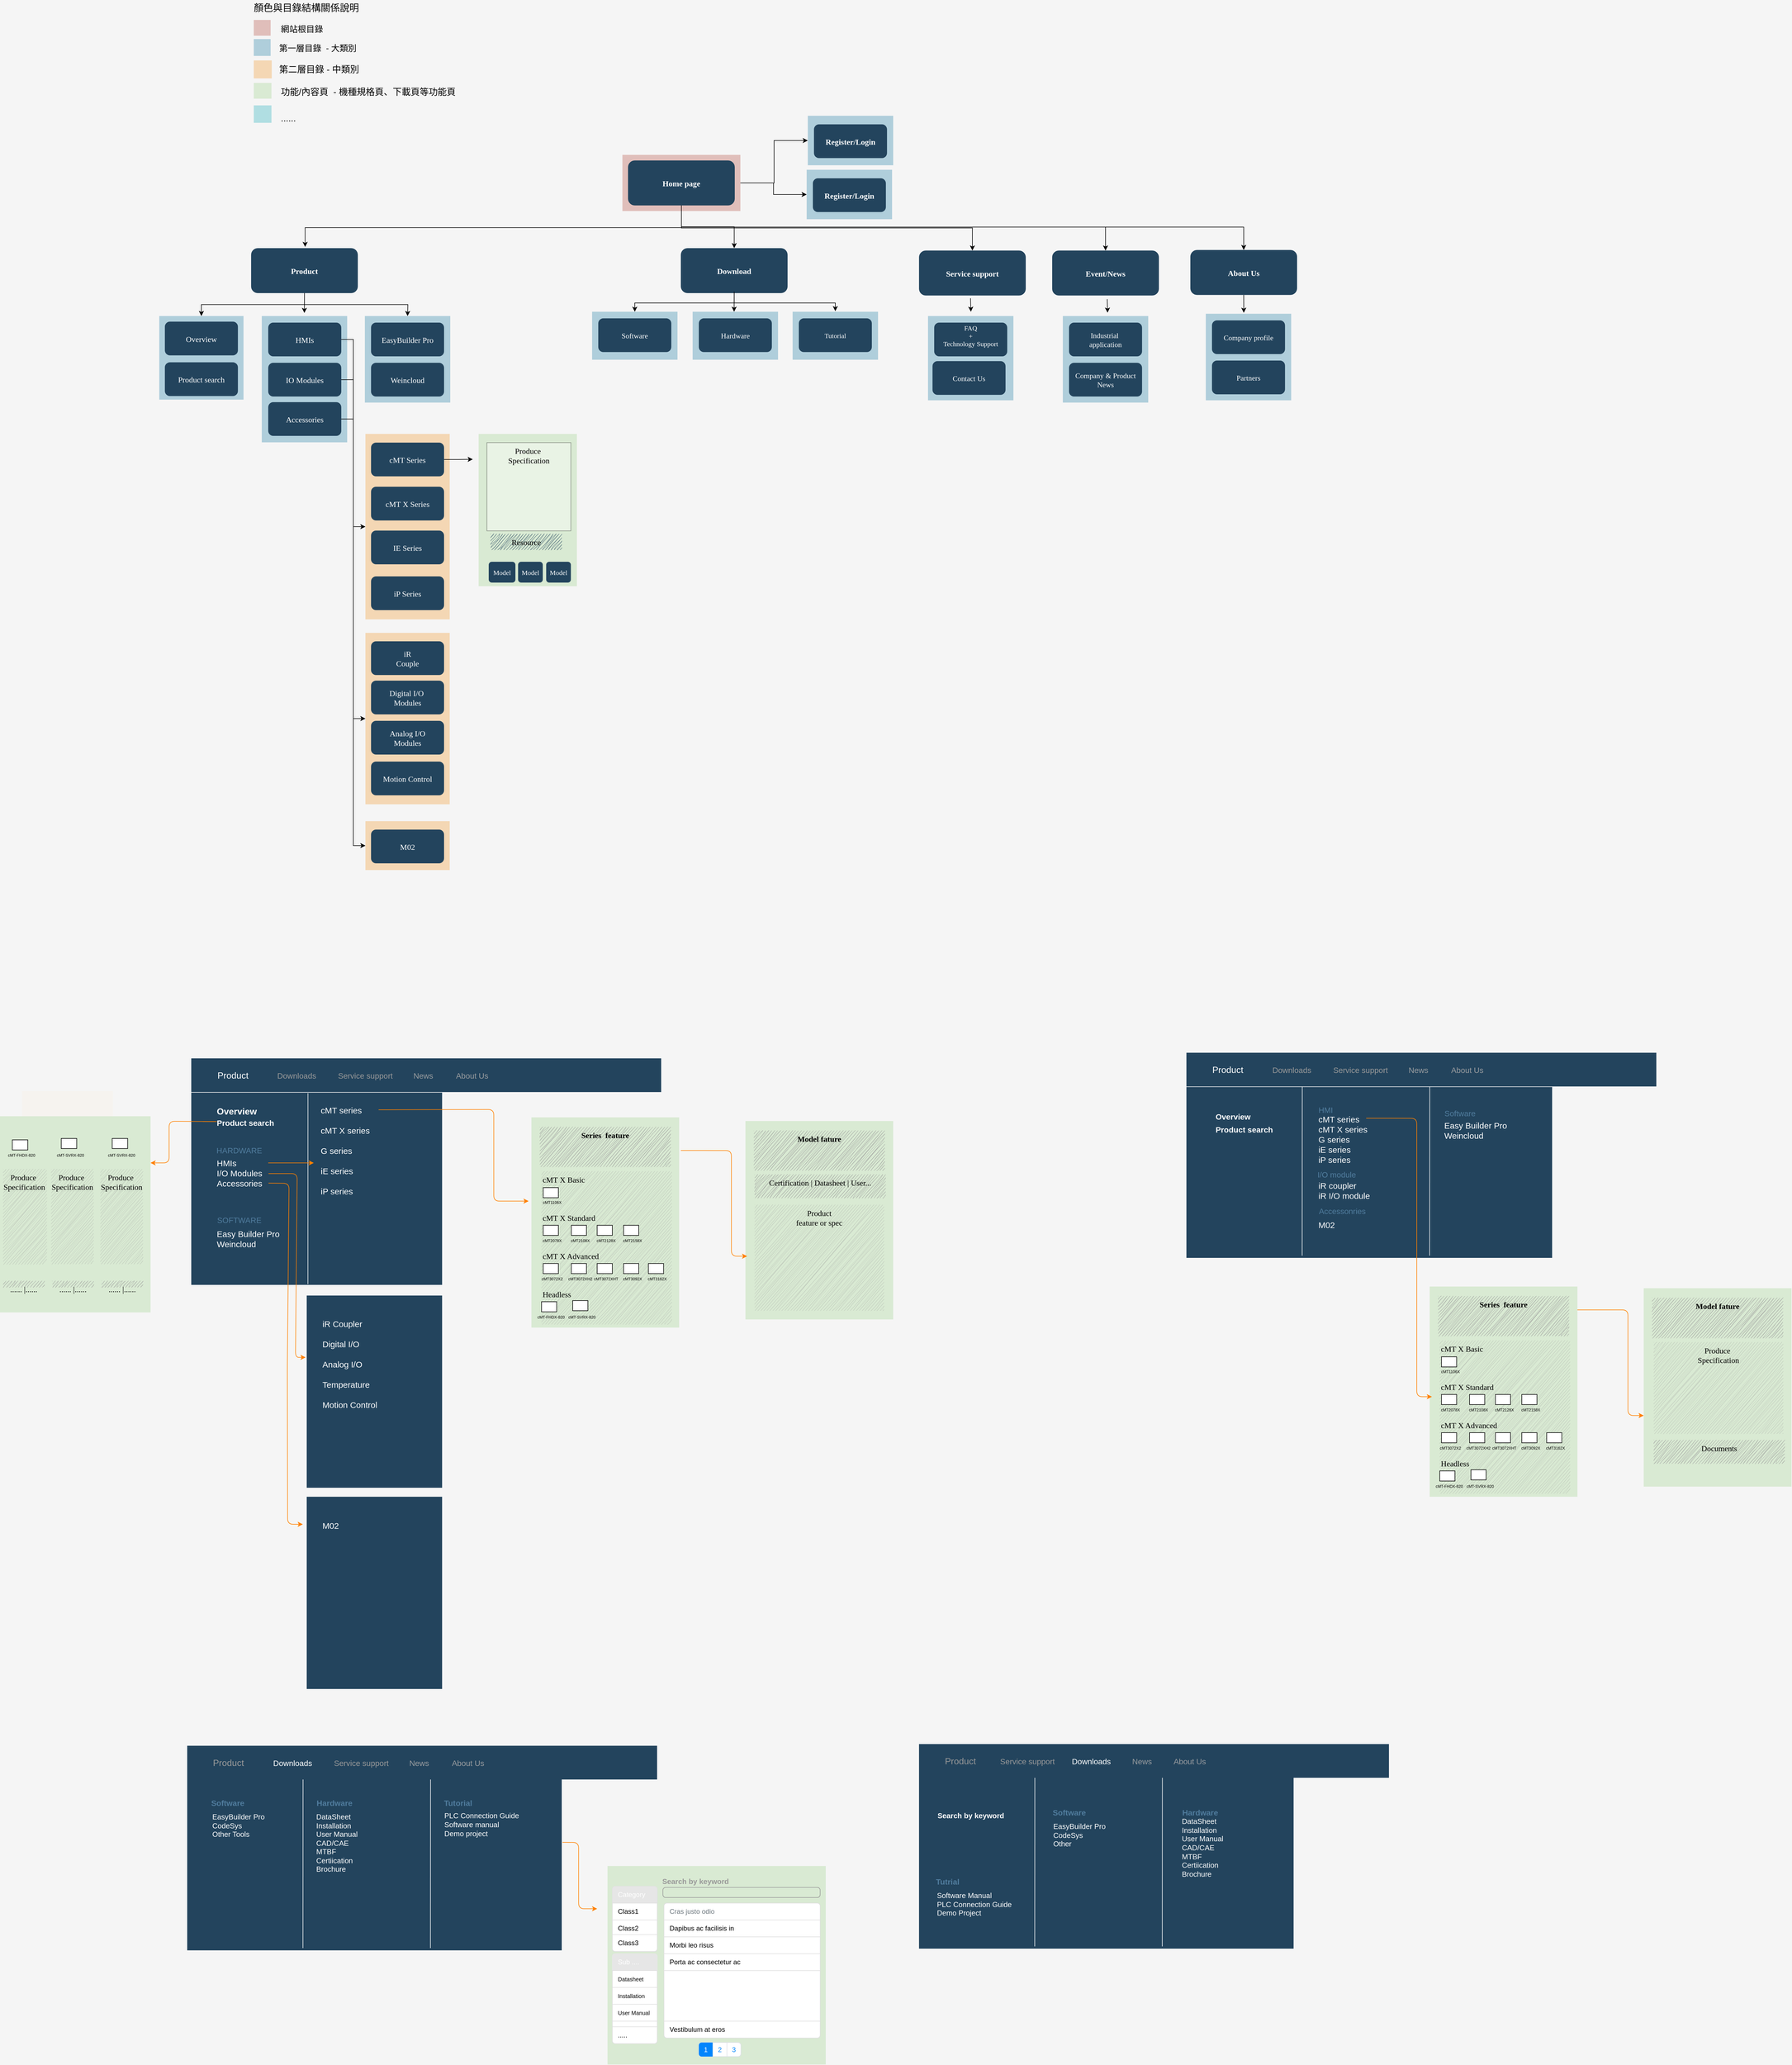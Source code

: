 <mxfile version="24.0.2" type="github">
  <diagram name="Page-1" id="2c0d36ab-eaac-3732-788b-9136903baeff">
    <mxGraphModel dx="2688" dy="1278" grid="0" gridSize="10" guides="1" tooltips="1" connect="1" arrows="1" fold="1" page="0" pageScale="1.5" pageWidth="1169" pageHeight="827" background="#f5f5f5" math="0" shadow="0">
      <root>
        <mxCell id="0" />
        <mxCell id="1" parent="0" />
        <mxCell id="4MZ_cCC2QS6rHFRi-yMx-148" value="" style="rounded=0;fillColor=#23445D;gradientColor=none;strokeColor=none;fontColor=#FFFFFF;fontStyle=0;fontFamily=Tahoma;fontSize=14;" vertex="1" parent="1">
          <mxGeometry x="0.5" y="1838" width="446.5" height="342" as="geometry" />
        </mxCell>
        <mxCell id="4MZ_cCC2QS6rHFRi-yMx-300" value="" style="rounded=0;fillColor=#fbdebb;gradientColor=none;strokeColor=none;fontColor=#FFFFFF;fontStyle=0;fontFamily=Tahoma;fontSize=14;glass=0;opacity=10;" vertex="1" parent="1">
          <mxGeometry x="-301" y="1835" width="162" height="101" as="geometry" />
        </mxCell>
        <mxCell id="4MZ_cCC2QS6rHFRi-yMx-183" value="" style="fillColor=#10739E;strokeColor=none;opacity=30;" vertex="1" parent="1">
          <mxGeometry x="309.5" y="456.25" width="152" height="154" as="geometry" />
        </mxCell>
        <mxCell id="4MZ_cCC2QS6rHFRi-yMx-182" value="" style="fillColor=#10739E;strokeColor=none;opacity=30;" vertex="1" parent="1">
          <mxGeometry x="126" y="456.25" width="152" height="224.75" as="geometry" />
        </mxCell>
        <mxCell id="4MZ_cCC2QS6rHFRi-yMx-159" value="" style="fillColor=#F2931E;strokeColor=none;opacity=30;" vertex="1" parent="1">
          <mxGeometry x="310.5" y="1020" width="150" height="305" as="geometry" />
        </mxCell>
        <mxCell id="4MZ_cCC2QS6rHFRi-yMx-135" value="" style="fillColor=#12AAB5;strokeColor=none;opacity=30;" vertex="1" parent="1">
          <mxGeometry x="111.75" y="81.5" width="31.5" height="31" as="geometry" />
        </mxCell>
        <mxCell id="4MZ_cCC2QS6rHFRi-yMx-211" style="edgeStyle=orthogonalEdgeStyle;rounded=0;orthogonalLoop=1;jettySize=auto;html=1;exitX=0.5;exitY=1;exitDx=0;exitDy=0;" edge="1" parent="1">
          <mxGeometry relative="1" as="geometry">
            <mxPoint x="203.192" y="333.269" as="targetPoint" />
            <mxPoint x="873" y="272.5" as="sourcePoint" />
            <Array as="points">
              <mxPoint x="873" y="299" />
              <mxPoint x="203" y="299" />
            </Array>
          </mxGeometry>
        </mxCell>
        <mxCell id="4MZ_cCC2QS6rHFRi-yMx-481" style="edgeStyle=orthogonalEdgeStyle;rounded=0;orthogonalLoop=1;jettySize=auto;html=1;exitX=1;exitY=0.5;exitDx=0;exitDy=0;entryX=0;entryY=0.5;entryDx=0;entryDy=0;" edge="1" parent="1" source="123" target="4MZ_cCC2QS6rHFRi-yMx-478">
          <mxGeometry relative="1" as="geometry">
            <mxPoint x="1086.5" y="220" as="targetPoint" />
          </mxGeometry>
        </mxCell>
        <mxCell id="4MZ_cCC2QS6rHFRi-yMx-484" style="edgeStyle=orthogonalEdgeStyle;rounded=0;orthogonalLoop=1;jettySize=auto;html=1;exitX=1;exitY=0.5;exitDx=0;exitDy=0;entryX=0;entryY=0.5;entryDx=0;entryDy=0;" edge="1" parent="1" source="123" target="4MZ_cCC2QS6rHFRi-yMx-482">
          <mxGeometry relative="1" as="geometry" />
        </mxCell>
        <mxCell id="4MZ_cCC2QS6rHFRi-yMx-630" style="edgeStyle=orthogonalEdgeStyle;rounded=0;orthogonalLoop=1;jettySize=auto;html=1;" edge="1" parent="1" source="123" target="4MZ_cCC2QS6rHFRi-yMx-229">
          <mxGeometry relative="1" as="geometry">
            <Array as="points">
              <mxPoint x="873" y="298" />
              <mxPoint x="1874" y="298" />
            </Array>
          </mxGeometry>
        </mxCell>
        <mxCell id="123" value="" style="fillColor=#AE4132;strokeColor=none;opacity=30;" parent="1" vertex="1">
          <mxGeometry x="768" y="169.5" width="210" height="100.0" as="geometry" />
        </mxCell>
        <mxCell id="118" value="" style="fillColor=#F2931E;strokeColor=none;opacity=30;" parent="1" vertex="1">
          <mxGeometry x="310.5" y="666" width="150" height="330" as="geometry" />
        </mxCell>
        <mxCell id="111" value="" style="fillColor=#D9EAD3;strokeColor=none" parent="1" vertex="1">
          <mxGeometry x="111.75" y="41.5" width="31.5" height="28" as="geometry" />
        </mxCell>
        <mxCell id="4MZ_cCC2QS6rHFRi-yMx-627" style="edgeStyle=orthogonalEdgeStyle;rounded=0;orthogonalLoop=1;jettySize=auto;html=1;exitX=0.5;exitY=1;exitDx=0;exitDy=0;" edge="1" parent="1" source="2" target="4MZ_cCC2QS6rHFRi-yMx-619">
          <mxGeometry relative="1" as="geometry" />
        </mxCell>
        <mxCell id="4MZ_cCC2QS6rHFRi-yMx-628" style="edgeStyle=orthogonalEdgeStyle;rounded=0;orthogonalLoop=1;jettySize=auto;html=1;exitX=0.5;exitY=1;exitDx=0;exitDy=0;entryX=0.5;entryY=0;entryDx=0;entryDy=0;" edge="1" parent="1" source="2" target="4MZ_cCC2QS6rHFRi-yMx-203">
          <mxGeometry relative="1" as="geometry" />
        </mxCell>
        <mxCell id="4MZ_cCC2QS6rHFRi-yMx-629" style="edgeStyle=orthogonalEdgeStyle;rounded=0;orthogonalLoop=1;jettySize=auto;html=1;entryX=0.5;entryY=0;entryDx=0;entryDy=0;" edge="1" parent="1" source="2" target="4MZ_cCC2QS6rHFRi-yMx-210">
          <mxGeometry relative="1" as="geometry">
            <Array as="points">
              <mxPoint x="873" y="298" />
              <mxPoint x="1628" y="298" />
            </Array>
          </mxGeometry>
        </mxCell>
        <mxCell id="2" value="Home page" style="rounded=1;fillColor=#23445D;gradientColor=none;strokeColor=none;fontColor=#FFFFFF;fontStyle=1;fontFamily=Tahoma;fontSize=14" parent="1" vertex="1">
          <mxGeometry x="778" y="179.5" width="190" height="80" as="geometry" />
        </mxCell>
        <mxCell id="4MZ_cCC2QS6rHFRi-yMx-174" style="edgeStyle=orthogonalEdgeStyle;rounded=0;orthogonalLoop=1;jettySize=auto;html=1;exitX=0.5;exitY=1;exitDx=0;exitDy=0;entryX=0.5;entryY=0;entryDx=0;entryDy=0;" edge="1" parent="1" source="13" target="4MZ_cCC2QS6rHFRi-yMx-145">
          <mxGeometry relative="1" as="geometry" />
        </mxCell>
        <mxCell id="4MZ_cCC2QS6rHFRi-yMx-176" style="edgeStyle=orthogonalEdgeStyle;rounded=0;orthogonalLoop=1;jettySize=auto;html=1;exitX=0.5;exitY=1;exitDx=0;exitDy=0;" edge="1" parent="1" source="13">
          <mxGeometry relative="1" as="geometry">
            <mxPoint x="201.833" y="450.778" as="targetPoint" />
          </mxGeometry>
        </mxCell>
        <mxCell id="4MZ_cCC2QS6rHFRi-yMx-177" style="edgeStyle=orthogonalEdgeStyle;rounded=0;orthogonalLoop=1;jettySize=auto;html=1;exitX=0.5;exitY=1;exitDx=0;exitDy=0;entryX=0.5;entryY=0;entryDx=0;entryDy=0;" edge="1" parent="1" source="13">
          <mxGeometry relative="1" as="geometry">
            <mxPoint x="385.5" y="456.25" as="targetPoint" />
          </mxGeometry>
        </mxCell>
        <mxCell id="13" value="Product" style="rounded=1;fillColor=#23445D;gradientColor=none;strokeColor=none;fontColor=#FFFFFF;fontStyle=1;fontFamily=Tahoma;fontSize=14" parent="1" vertex="1">
          <mxGeometry x="107" y="335.5" width="190" height="80" as="geometry" />
        </mxCell>
        <mxCell id="15" value="EasyBuilder Pro" style="rounded=1;fillColor=#23445D;gradientColor=none;strokeColor=none;fontColor=#FFFFFF;fontStyle=0;fontFamily=Tahoma;fontSize=14;" parent="1" vertex="1">
          <mxGeometry x="320.5" y="468" width="130" height="60" as="geometry" />
        </mxCell>
        <mxCell id="4MZ_cCC2QS6rHFRi-yMx-202" style="edgeStyle=orthogonalEdgeStyle;rounded=0;orthogonalLoop=1;jettySize=auto;html=1;exitX=1;exitY=0.5;exitDx=0;exitDy=0;" edge="1" parent="1" source="16">
          <mxGeometry relative="1" as="geometry">
            <mxPoint x="501.654" y="711.192" as="targetPoint" />
          </mxGeometry>
        </mxCell>
        <mxCell id="16" value="cMT Series" style="rounded=1;fillColor=#23445D;gradientColor=none;strokeColor=none;fontColor=#FFFFFF;fontStyle=0;fontFamily=Tahoma;fontSize=14" parent="1" vertex="1">
          <mxGeometry x="320.5" y="681.5" width="130" height="60" as="geometry" />
        </mxCell>
        <mxCell id="17" value="cMT X Series" style="rounded=1;fillColor=#23445D;gradientColor=none;strokeColor=none;fontColor=#FFFFFF;fontStyle=0;fontFamily=Tahoma;fontSize=14" parent="1" vertex="1">
          <mxGeometry x="320.5" y="760" width="130" height="60" as="geometry" />
        </mxCell>
        <mxCell id="18" value="IE Series" style="rounded=1;fillColor=#23445D;gradientColor=none;strokeColor=none;fontColor=#FFFFFF;fontStyle=0;fontFamily=Tahoma;fontSize=14" parent="1" vertex="1">
          <mxGeometry x="320.5" y="838" width="130" height="60" as="geometry" />
        </mxCell>
        <mxCell id="4MZ_cCC2QS6rHFRi-yMx-167" style="edgeStyle=orthogonalEdgeStyle;rounded=0;orthogonalLoop=1;jettySize=auto;html=1;exitX=1;exitY=0.5;exitDx=0;exitDy=0;entryX=0;entryY=0.5;entryDx=0;entryDy=0;" edge="1" parent="1" source="4MZ_cCC2QS6rHFRi-yMx-124" target="4MZ_cCC2QS6rHFRi-yMx-159">
          <mxGeometry relative="1" as="geometry" />
        </mxCell>
        <mxCell id="4MZ_cCC2QS6rHFRi-yMx-124" value="IO Modules" style="rounded=1;fillColor=#23445D;gradientColor=none;strokeColor=none;fontColor=#FFFFFF;fontStyle=0;fontFamily=Tahoma;fontSize=14" vertex="1" parent="1">
          <mxGeometry x="137.5" y="539.5" width="130" height="60" as="geometry" />
        </mxCell>
        <mxCell id="4MZ_cCC2QS6rHFRi-yMx-129" value="iR&#xa;Couple" style="rounded=1;fillColor=#23445D;gradientColor=none;strokeColor=none;fontColor=#FFFFFF;fontStyle=0;fontFamily=Tahoma;fontSize=14" vertex="1" parent="1">
          <mxGeometry x="320.5" y="1035" width="130" height="60" as="geometry" />
        </mxCell>
        <mxCell id="4MZ_cCC2QS6rHFRi-yMx-132" value="Digital I/O &#xa;Modules" style="rounded=1;fillColor=#23445D;gradientColor=none;strokeColor=none;fontColor=#FFFFFF;fontStyle=0;fontFamily=Tahoma;fontSize=14" vertex="1" parent="1">
          <mxGeometry x="320.5" y="1105" width="130" height="60" as="geometry" />
        </mxCell>
        <mxCell id="4MZ_cCC2QS6rHFRi-yMx-134" value="Analog I/O&#xa;Modules" style="rounded=1;fillColor=#23445D;gradientColor=none;strokeColor=none;fontColor=#FFFFFF;fontStyle=0;fontFamily=Tahoma;fontSize=14" vertex="1" parent="1">
          <mxGeometry x="320.5" y="1176.5" width="130" height="60" as="geometry" />
        </mxCell>
        <mxCell id="4MZ_cCC2QS6rHFRi-yMx-173" style="edgeStyle=orthogonalEdgeStyle;rounded=0;orthogonalLoop=1;jettySize=auto;html=1;exitX=1;exitY=0.5;exitDx=0;exitDy=0;entryX=0;entryY=0.5;entryDx=0;entryDy=0;" edge="1" parent="1" source="4MZ_cCC2QS6rHFRi-yMx-136" target="4MZ_cCC2QS6rHFRi-yMx-168">
          <mxGeometry relative="1" as="geometry" />
        </mxCell>
        <mxCell id="4MZ_cCC2QS6rHFRi-yMx-136" value="Accessories" style="rounded=1;fillColor=#23445D;gradientColor=none;strokeColor=none;fontColor=#FFFFFF;fontStyle=0;fontFamily=Tahoma;fontSize=14" vertex="1" parent="1">
          <mxGeometry x="137.5" y="609.5" width="130" height="60" as="geometry" />
        </mxCell>
        <mxCell id="4MZ_cCC2QS6rHFRi-yMx-137" value="Weincloud" style="rounded=1;fillColor=#23445D;gradientColor=none;strokeColor=none;fontColor=#FFFFFF;fontStyle=0;fontFamily=Tahoma;fontSize=14;" vertex="1" parent="1">
          <mxGeometry x="320.5" y="539.5" width="130" height="60" as="geometry" />
        </mxCell>
        <mxCell id="4MZ_cCC2QS6rHFRi-yMx-138" value="iP Series" style="rounded=1;fillColor=#23445D;gradientColor=none;strokeColor=none;fontColor=#FFFFFF;fontStyle=0;fontFamily=Tahoma;fontSize=14" vertex="1" parent="1">
          <mxGeometry x="320.5" y="919.5" width="130" height="60" as="geometry" />
        </mxCell>
        <mxCell id="4MZ_cCC2QS6rHFRi-yMx-145" value="" style="fillColor=#10739E;strokeColor=none;opacity=30;" vertex="1" parent="1">
          <mxGeometry x="-56.5" y="456.25" width="150" height="148.75" as="geometry" />
        </mxCell>
        <mxCell id="4MZ_cCC2QS6rHFRi-yMx-146" value="Overview" style="rounded=1;fillColor=#23445D;gradientColor=none;strokeColor=none;fontColor=#FFFFFF;fontStyle=0;fontFamily=Tahoma;fontSize=14" vertex="1" parent="1">
          <mxGeometry x="-46.5" y="466.25" width="130" height="60" as="geometry" />
        </mxCell>
        <mxCell id="4MZ_cCC2QS6rHFRi-yMx-156" value="Motion Control" style="rounded=1;fillColor=#23445D;gradientColor=none;strokeColor=none;fontColor=#FFFFFF;fontStyle=0;fontFamily=Tahoma;fontSize=14" vertex="1" parent="1">
          <mxGeometry x="320.5" y="1249" width="130" height="60" as="geometry" />
        </mxCell>
        <mxCell id="4MZ_cCC2QS6rHFRi-yMx-166" style="edgeStyle=orthogonalEdgeStyle;rounded=0;orthogonalLoop=1;jettySize=auto;html=1;exitX=1;exitY=0.5;exitDx=0;exitDy=0;entryX=0;entryY=0.5;entryDx=0;entryDy=0;" edge="1" parent="1" source="4MZ_cCC2QS6rHFRi-yMx-164" target="118">
          <mxGeometry relative="1" as="geometry" />
        </mxCell>
        <mxCell id="4MZ_cCC2QS6rHFRi-yMx-164" value="HMIs" style="rounded=1;fillColor=#23445D;gradientColor=none;strokeColor=none;fontColor=#FFFFFF;fontStyle=0;fontFamily=Tahoma;fontSize=14" vertex="1" parent="1">
          <mxGeometry x="137.5" y="468" width="130" height="60" as="geometry" />
        </mxCell>
        <mxCell id="4MZ_cCC2QS6rHFRi-yMx-168" value="" style="fillColor=#F2931E;strokeColor=none;opacity=30;" vertex="1" parent="1">
          <mxGeometry x="310.5" y="1355" width="150" height="87" as="geometry" />
        </mxCell>
        <mxCell id="4MZ_cCC2QS6rHFRi-yMx-169" value="M02" style="rounded=1;fillColor=#23445D;gradientColor=none;strokeColor=none;fontColor=#FFFFFF;fontStyle=0;fontFamily=Tahoma;fontSize=14" vertex="1" parent="1">
          <mxGeometry x="320.5" y="1370" width="130" height="60" as="geometry" />
        </mxCell>
        <mxCell id="4MZ_cCC2QS6rHFRi-yMx-178" value="" style="fillColor=#AE4132;strokeColor=none;opacity=30;" vertex="1" parent="1">
          <mxGeometry x="111.75" y="-70.5" width="30" height="28" as="geometry" />
        </mxCell>
        <mxCell id="4MZ_cCC2QS6rHFRi-yMx-184" value="" style="fillColor=#10739E;strokeColor=none;opacity=30;" vertex="1" parent="1">
          <mxGeometry x="111.75" y="-36.5" width="30" height="30" as="geometry" />
        </mxCell>
        <mxCell id="4MZ_cCC2QS6rHFRi-yMx-185" value="" style="fillColor=#F2931E;strokeColor=none;opacity=30;" vertex="1" parent="1">
          <mxGeometry x="111.75" y="1.5" width="32" height="32" as="geometry" />
        </mxCell>
        <mxCell id="4MZ_cCC2QS6rHFRi-yMx-188" value="網站根目錄" style="text;html=1;align=left;verticalAlign=middle;whiteSpace=wrap;rounded=0;fontSize=15;" vertex="1" parent="1">
          <mxGeometry x="158" y="-70.5" width="143.5" height="30" as="geometry" />
        </mxCell>
        <mxCell id="4MZ_cCC2QS6rHFRi-yMx-189" value="第一層目錄&amp;nbsp; - 大類別" style="text;html=1;align=left;verticalAlign=middle;whiteSpace=wrap;rounded=0;fontSize=15;" vertex="1" parent="1">
          <mxGeometry x="154.75" y="-36.5" width="234.5" height="30" as="geometry" />
        </mxCell>
        <mxCell id="4MZ_cCC2QS6rHFRi-yMx-190" value="第二層目錄 - 中類別" style="text;html=1;align=left;verticalAlign=middle;whiteSpace=wrap;rounded=0;fontSize=16;" vertex="1" parent="1">
          <mxGeometry x="154.75" y="1.5" width="241.5" height="30" as="geometry" />
        </mxCell>
        <mxCell id="4MZ_cCC2QS6rHFRi-yMx-191" value="顏色與目錄結構關係說明" style="text;html=1;align=left;verticalAlign=middle;whiteSpace=wrap;rounded=0;fontSize=17;" vertex="1" parent="1">
          <mxGeometry x="109.75" y="-106" width="281.5" height="30" as="geometry" />
        </mxCell>
        <mxCell id="4MZ_cCC2QS6rHFRi-yMx-192" value="功能/內容頁&amp;nbsp; - 機種規格頁、下載頁等功能頁" style="text;html=1;align=left;verticalAlign=middle;whiteSpace=wrap;rounded=0;fontSize=16;" vertex="1" parent="1">
          <mxGeometry x="158" y="41.5" width="455" height="30" as="geometry" />
        </mxCell>
        <mxCell id="4MZ_cCC2QS6rHFRi-yMx-196" value="" style="fillColor=#D9EAD3;strokeColor=none" vertex="1" parent="1">
          <mxGeometry x="512" y="666" width="175" height="271" as="geometry" />
        </mxCell>
        <mxCell id="4MZ_cCC2QS6rHFRi-yMx-198" value="Model" style="rounded=1;fillColor=#23445D;gradientColor=none;strokeColor=none;fontColor=#FFFFFF;fontStyle=0;fontFamily=Tahoma;fontSize=12;" vertex="1" parent="1">
          <mxGeometry x="530" y="893.5" width="47.5" height="37" as="geometry" />
        </mxCell>
        <mxCell id="4MZ_cCC2QS6rHFRi-yMx-199" value="Model" style="rounded=1;fillColor=#23445D;gradientColor=none;strokeColor=none;fontColor=#FFFFFF;fontStyle=0;fontFamily=Tahoma;fontSize=12;" vertex="1" parent="1">
          <mxGeometry x="582.25" y="893.5" width="44" height="37" as="geometry" />
        </mxCell>
        <mxCell id="4MZ_cCC2QS6rHFRi-yMx-200" value="Model" style="rounded=1;fillColor=#23445D;gradientColor=none;strokeColor=none;fontColor=#FFFFFF;fontStyle=0;fontFamily=Tahoma;fontSize=12;" vertex="1" parent="1">
          <mxGeometry x="632.25" y="893.5" width="44" height="37" as="geometry" />
        </mxCell>
        <mxCell id="4MZ_cCC2QS6rHFRi-yMx-201" value="Resource" style="rounded=0;fillColor=#23445D;gradientColor=none;strokeColor=none;fontColor=#000000;fontStyle=0;fontFamily=Tahoma;fontSize=14;align=center;horizontal=1;verticalAlign=top;glass=0;shadow=0;textShadow=0;sketch=1;curveFitting=1;jiggle=2;" vertex="1" parent="1">
          <mxGeometry x="533.5" y="844" width="126.5" height="28" as="geometry" />
        </mxCell>
        <mxCell id="4MZ_cCC2QS6rHFRi-yMx-203" value="Service support" style="rounded=1;fillColor=#23445D;gradientColor=none;strokeColor=none;fontColor=#FFFFFF;fontStyle=1;fontFamily=Tahoma;fontSize=14" vertex="1" parent="1">
          <mxGeometry x="1296" y="339.75" width="190" height="80" as="geometry" />
        </mxCell>
        <mxCell id="4MZ_cCC2QS6rHFRi-yMx-204" value="" style="fillColor=#10739E;strokeColor=none;opacity=30;" vertex="1" parent="1">
          <mxGeometry x="1312" y="456.25" width="152" height="150" as="geometry" />
        </mxCell>
        <mxCell id="4MZ_cCC2QS6rHFRi-yMx-205" value="FAQ&#xa;+&#xa;Technology Support&#xa; " style="rounded=1;fillColor=#23445D;gradientColor=none;strokeColor=none;fontColor=#FFFFFF;fontStyle=0;fontFamily=Tahoma;fontSize=12;align=center;" vertex="1" parent="1">
          <mxGeometry x="1323" y="468" width="130" height="60" as="geometry" />
        </mxCell>
        <mxCell id="4MZ_cCC2QS6rHFRi-yMx-210" value="Event/News" style="rounded=1;fillColor=#23445D;gradientColor=none;strokeColor=none;fontColor=#FFFFFF;fontStyle=1;fontFamily=Tahoma;fontSize=14" vertex="1" parent="1">
          <mxGeometry x="1533" y="339.75" width="190" height="80" as="geometry" />
        </mxCell>
        <mxCell id="4MZ_cCC2QS6rHFRi-yMx-215" style="edgeStyle=orthogonalEdgeStyle;rounded=0;orthogonalLoop=1;jettySize=auto;html=1;exitX=0.5;exitY=1;exitDx=0;exitDy=0;" edge="1" parent="1">
          <mxGeometry relative="1" as="geometry">
            <mxPoint x="1631.654" y="450.25" as="targetPoint" />
            <mxPoint x="1631" y="426.25" as="sourcePoint" />
          </mxGeometry>
        </mxCell>
        <mxCell id="4MZ_cCC2QS6rHFRi-yMx-216" value="" style="fillColor=#10739E;strokeColor=none;opacity=30;" vertex="1" parent="1">
          <mxGeometry x="1552" y="456.25" width="152" height="154" as="geometry" />
        </mxCell>
        <mxCell id="4MZ_cCC2QS6rHFRi-yMx-217" value="Industrial &#xa;application" style="rounded=1;fillColor=#23445D;gradientColor=none;strokeColor=none;fontColor=#FFFFFF;fontStyle=0;fontFamily=Tahoma;fontSize=13;align=center;" vertex="1" parent="1">
          <mxGeometry x="1563" y="468" width="130" height="60" as="geometry" />
        </mxCell>
        <mxCell id="4MZ_cCC2QS6rHFRi-yMx-218" value="Company &amp; Product&#xa;News" style="rounded=1;fillColor=#23445D;gradientColor=none;strokeColor=none;fontColor=#FFFFFF;fontStyle=0;fontFamily=Tahoma;fontSize=13;" vertex="1" parent="1">
          <mxGeometry x="1563" y="539.5" width="130" height="60" as="geometry" />
        </mxCell>
        <mxCell id="4MZ_cCC2QS6rHFRi-yMx-234" style="edgeStyle=orthogonalEdgeStyle;rounded=0;orthogonalLoop=1;jettySize=auto;html=1;exitX=0.5;exitY=1;exitDx=0;exitDy=0;" edge="1" parent="1" source="4MZ_cCC2QS6rHFRi-yMx-229">
          <mxGeometry relative="1" as="geometry">
            <mxPoint x="1874.115" y="450.442" as="targetPoint" />
          </mxGeometry>
        </mxCell>
        <mxCell id="4MZ_cCC2QS6rHFRi-yMx-229" value="About Us" style="rounded=1;fillColor=#23445D;gradientColor=none;strokeColor=none;fontColor=#FFFFFF;fontStyle=1;fontFamily=Tahoma;fontSize=14" vertex="1" parent="1">
          <mxGeometry x="1779" y="338.75" width="190" height="80" as="geometry" />
        </mxCell>
        <mxCell id="4MZ_cCC2QS6rHFRi-yMx-241" value="Produce &#xa;Specification&#xa;" style="rounded=0;fillColor=#FFFFFF;gradientColor=none;strokeColor=default;fontColor=#000000;fontStyle=0;fontFamily=Tahoma;fontSize=14;align=center;horizontal=1;verticalAlign=top;glass=0;shadow=0;textShadow=0;opacity=40;" vertex="1" parent="1">
          <mxGeometry x="526.75" y="681.5" width="149.5" height="157" as="geometry" />
        </mxCell>
        <mxCell id="4MZ_cCC2QS6rHFRi-yMx-243" value="" style="endArrow=none;html=1;rounded=0;strokeColor=#FFFFFF;exitX=0.465;exitY=0.996;exitDx=0;exitDy=0;exitPerimeter=0;" edge="1" parent="1" source="4MZ_cCC2QS6rHFRi-yMx-148">
          <mxGeometry width="50" height="50" relative="1" as="geometry">
            <mxPoint x="208.001" y="2125.382" as="sourcePoint" />
            <mxPoint x="208.19" y="1839" as="targetPoint" />
          </mxGeometry>
        </mxCell>
        <mxCell id="4MZ_cCC2QS6rHFRi-yMx-245" value="&lt;b&gt;&lt;font style=&quot;font-size: 16px;&quot;&gt;Overview&lt;/font&gt;&lt;/b&gt;&lt;div&gt;&lt;b style=&quot;font-size: 14px;&quot;&gt;Product search&lt;/b&gt;&lt;span style=&quot;font-size: 16px;&quot;&gt;&lt;b&gt;&lt;br&gt;&lt;/b&gt;&lt;/span&gt;&lt;div&gt;&lt;br&gt;&lt;/div&gt;&lt;div&gt;&lt;br&gt;&lt;/div&gt;&lt;div&gt;&lt;br&gt;&lt;/div&gt;&lt;div&gt;HMIs&lt;/div&gt;&lt;div&gt;&lt;span style=&quot;background-color: initial;&quot;&gt;I/O Modules&lt;/span&gt;&lt;br&gt;&lt;/div&gt;&lt;div&gt;&lt;span style=&quot;background-color: initial;&quot;&gt;Accessories&lt;/span&gt;&lt;br&gt;&lt;/div&gt;&lt;div&gt;&lt;br&gt;&lt;/div&gt;&lt;div&gt;&lt;br&gt;&lt;/div&gt;&lt;div&gt;&lt;br&gt;&lt;/div&gt;&lt;div&gt;&lt;br&gt;&lt;/div&gt;&lt;div&gt;Easy Builder Pro&lt;/div&gt;&lt;div&gt;Weincloud&lt;/div&gt;&lt;div&gt;&lt;br&gt;&lt;/div&gt;&lt;/div&gt;" style="text;html=1;align=left;verticalAlign=middle;whiteSpace=wrap;rounded=0;fontColor=#FFFFFF;fontSize=15;" vertex="1" parent="1">
          <mxGeometry x="44" y="1867" width="133" height="262" as="geometry" />
        </mxCell>
        <mxCell id="4MZ_cCC2QS6rHFRi-yMx-248" value="cMT series&lt;br&gt;&lt;br&gt;cMT X series&lt;div&gt;&lt;br&gt;&lt;/div&gt;&lt;div&gt;G series&lt;br&gt;&lt;br&gt;iE series&lt;br&gt;&lt;br&gt;iP series&lt;div&gt;&lt;br&gt;&lt;/div&gt;&lt;/div&gt;" style="text;align=left;verticalAlign=middle;whiteSpace=wrap;rounded=0;fontColor=#FFFFFF;fontSize=15;spacing=2;spacingTop=0;spacingBottom=0;spacingLeft=0;labelBackgroundColor=none;labelBorderColor=none;html=1;" vertex="1" parent="1">
          <mxGeometry x="228.5" y="1869.5" width="133" height="161" as="geometry" />
        </mxCell>
        <mxCell id="4MZ_cCC2QS6rHFRi-yMx-250" value="HARDWARE" style="text;html=1;align=center;verticalAlign=middle;whiteSpace=wrap;rounded=0;fontColor=#7eb4dd;textOpacity=50;fontSize=14;" vertex="1" parent="1">
          <mxGeometry x="56" y="1926" width="60" height="30" as="geometry" />
        </mxCell>
        <mxCell id="4MZ_cCC2QS6rHFRi-yMx-251" value="SOFTWARE" style="text;html=1;align=center;verticalAlign=middle;whiteSpace=wrap;rounded=0;fontColor=#7eb4dd;textOpacity=50;fontSize=14;" vertex="1" parent="1">
          <mxGeometry x="56" y="2050" width="60" height="30" as="geometry" />
        </mxCell>
        <mxCell id="4MZ_cCC2QS6rHFRi-yMx-287" value="" style="fillColor=#10739E;strokeColor=none;opacity=30;" vertex="1" parent="1">
          <mxGeometry x="1806.5" y="452.25" width="152" height="154" as="geometry" />
        </mxCell>
        <mxCell id="4MZ_cCC2QS6rHFRi-yMx-288" value="Company profile" style="rounded=1;fillColor=#23445D;gradientColor=none;strokeColor=none;fontColor=#FFFFFF;fontStyle=0;fontFamily=Tahoma;fontSize=13;align=center;" vertex="1" parent="1">
          <mxGeometry x="1817.5" y="464" width="130" height="60" as="geometry" />
        </mxCell>
        <mxCell id="4MZ_cCC2QS6rHFRi-yMx-289" value="Partners" style="rounded=1;fillColor=#23445D;gradientColor=none;strokeColor=none;fontColor=#FFFFFF;fontStyle=0;fontFamily=Tahoma;fontSize=13;" vertex="1" parent="1">
          <mxGeometry x="1817.5" y="535.5" width="130" height="60" as="geometry" />
        </mxCell>
        <mxCell id="4MZ_cCC2QS6rHFRi-yMx-294" value="Contact Us" style="rounded=1;fillColor=#23445D;gradientColor=none;strokeColor=none;fontColor=#FFFFFF;fontStyle=0;fontFamily=Tahoma;fontSize=13;" vertex="1" parent="1">
          <mxGeometry x="1320" y="536.5" width="130" height="60" as="geometry" />
        </mxCell>
        <mxCell id="4MZ_cCC2QS6rHFRi-yMx-302" value="" style="rounded=0;fillColor=#23445D;gradientColor=none;strokeColor=none;fontColor=#FFFFFF;fontStyle=0;fontFamily=Tahoma;fontSize=14" vertex="1" parent="1">
          <mxGeometry x="1772" y="1828" width="651" height="304" as="geometry" />
        </mxCell>
        <mxCell id="4MZ_cCC2QS6rHFRi-yMx-303" value="" style="endArrow=none;html=1;rounded=0;strokeColor=#FFFFFF;" edge="1" parent="1">
          <mxGeometry width="50" height="50" relative="1" as="geometry">
            <mxPoint x="1978" y="2128" as="sourcePoint" />
            <mxPoint x="1978.19" y="1828" as="targetPoint" />
          </mxGeometry>
        </mxCell>
        <mxCell id="4MZ_cCC2QS6rHFRi-yMx-304" value="" style="endArrow=none;html=1;rounded=0;strokeColor=#FFFFFF;" edge="1" parent="1">
          <mxGeometry width="50" height="50" relative="1" as="geometry">
            <mxPoint x="2205" y="2128" as="sourcePoint" />
            <mxPoint x="2205.19" y="1828" as="targetPoint" />
          </mxGeometry>
        </mxCell>
        <mxCell id="4MZ_cCC2QS6rHFRi-yMx-305" value="&lt;div&gt;cMT series&lt;/div&gt;&lt;div&gt;cMT X series&lt;/div&gt;&lt;div&gt;G series&lt;/div&gt;&lt;div&gt;iE series&lt;/div&gt;&lt;div&gt;iP series&lt;/div&gt;&lt;div&gt;&lt;br&gt;&lt;/div&gt;&lt;div&gt;&lt;br&gt;&lt;/div&gt;" style="text;html=1;align=left;verticalAlign=middle;whiteSpace=wrap;rounded=0;fontColor=#FFFFFF;fontSize=15;" vertex="1" parent="1">
          <mxGeometry x="2004.5" y="1847" width="133" height="184" as="geometry" />
        </mxCell>
        <mxCell id="4MZ_cCC2QS6rHFRi-yMx-306" value="&lt;b style=&quot;font-size: 14px;&quot;&gt;&lt;font style=&quot;font-size: 14px;&quot;&gt;Overview&lt;/font&gt;&lt;/b&gt;" style="text;html=1;align=left;verticalAlign=middle;whiteSpace=wrap;rounded=0;fontColor=#FFFFFF;fontSize=14;" vertex="1" parent="1">
          <mxGeometry x="1822.25" y="1855.5" width="133" height="51" as="geometry" />
        </mxCell>
        <mxCell id="4MZ_cCC2QS6rHFRi-yMx-307" value="HMI" style="text;html=1;align=center;verticalAlign=middle;whiteSpace=wrap;rounded=0;fontColor=#7eb4dd;textOpacity=50;fontSize=14;" vertex="1" parent="1">
          <mxGeometry x="1990" y="1853.5" width="60" height="30" as="geometry" />
        </mxCell>
        <mxCell id="4MZ_cCC2QS6rHFRi-yMx-308" value="Software" style="text;html=1;align=center;verticalAlign=middle;whiteSpace=wrap;rounded=0;fontColor=#7eb4dd;textOpacity=50;fontSize=14;" vertex="1" parent="1">
          <mxGeometry x="2229" y="1859.5" width="60" height="30" as="geometry" />
        </mxCell>
        <mxCell id="4MZ_cCC2QS6rHFRi-yMx-309" value="&lt;div&gt;&lt;br&gt;&lt;/div&gt;&lt;div&gt;Easy Builder Pro&lt;/div&gt;&lt;div&gt;Weincloud&lt;/div&gt;&lt;div&gt;&lt;br&gt;&lt;/div&gt;" style="text;html=1;align=left;verticalAlign=middle;whiteSpace=wrap;rounded=0;fontColor=#FFFFFF;fontSize=15;" vertex="1" parent="1">
          <mxGeometry x="2229" y="1880.75" width="133" height="48.25" as="geometry" />
        </mxCell>
        <mxCell id="4MZ_cCC2QS6rHFRi-yMx-314" value="&lt;div&gt;iR coupler&lt;/div&gt;&lt;div&gt;iR I/O module&lt;/div&gt;" style="text;html=1;align=left;verticalAlign=middle;whiteSpace=wrap;rounded=0;fontColor=#FFFFFF;fontSize=15;" vertex="1" parent="1">
          <mxGeometry x="2004.5" y="1948" width="133" height="127" as="geometry" />
        </mxCell>
        <mxCell id="4MZ_cCC2QS6rHFRi-yMx-315" value="I/O module" style="text;html=1;align=center;verticalAlign=middle;whiteSpace=wrap;rounded=0;fontColor=#7eb4dd;textOpacity=50;fontSize=14;" vertex="1" parent="1">
          <mxGeometry x="1988" y="1968.5" width="103" height="30" as="geometry" />
        </mxCell>
        <mxCell id="4MZ_cCC2QS6rHFRi-yMx-318" value="Accessonries" style="text;html=1;align=center;verticalAlign=middle;whiteSpace=wrap;rounded=0;fontColor=#7eb4dd;textOpacity=50;fontSize=14;" vertex="1" parent="1">
          <mxGeometry x="1997.5" y="2034" width="103" height="30" as="geometry" />
        </mxCell>
        <mxCell id="4MZ_cCC2QS6rHFRi-yMx-319" value="&lt;div&gt;M02&lt;/div&gt;" style="text;html=1;align=left;verticalAlign=middle;whiteSpace=wrap;rounded=0;fontColor=#FFFFFF;fontSize=15;" vertex="1" parent="1">
          <mxGeometry x="2004.5" y="2058" width="130.5" height="29.5" as="geometry" />
        </mxCell>
        <mxCell id="4MZ_cCC2QS6rHFRi-yMx-323" value="&lt;div style=&quot;font-size: 14px;&quot;&gt;&lt;span style=&quot;font-size: 14px;&quot;&gt;&lt;b style=&quot;font-size: 14px;&quot;&gt;Product search&lt;/b&gt;&lt;/span&gt;&lt;/div&gt;" style="text;html=1;align=left;verticalAlign=middle;whiteSpace=wrap;rounded=0;fontColor=#FFFFFF;fontSize=14;" vertex="1" parent="1">
          <mxGeometry x="1822.25" y="1878" width="133" height="51" as="geometry" />
        </mxCell>
        <mxCell id="4MZ_cCC2QS6rHFRi-yMx-366" value="Product search" style="rounded=1;fillColor=#23445D;gradientColor=none;strokeColor=none;fontColor=#FFFFFF;fontStyle=0;fontFamily=Tahoma;fontSize=14" vertex="1" parent="1">
          <mxGeometry x="-46.5" y="538.63" width="130" height="60" as="geometry" />
        </mxCell>
        <mxCell id="4MZ_cCC2QS6rHFRi-yMx-367" value="" style="rounded=0;fillColor=#23445D;gradientColor=none;strokeColor=none;fontColor=#FFFFFF;fontStyle=0;fontFamily=Tahoma;fontSize=14;" vertex="1" parent="1">
          <mxGeometry x="206" y="2199" width="241" height="342" as="geometry" />
        </mxCell>
        <mxCell id="4MZ_cCC2QS6rHFRi-yMx-368" value="iR Coupler&lt;br&gt;&lt;br&gt;&lt;div&gt;Digital I/O&lt;br&gt;&lt;br&gt;&lt;/div&gt;&lt;div&gt;Analog I/O&lt;br&gt;&lt;br&gt;&lt;/div&gt;&lt;div&gt;Temperature&lt;br&gt;&lt;br&gt;&lt;/div&gt;&lt;div&gt;Motion Control&lt;br&gt;&lt;div&gt;&lt;br&gt;&lt;div&gt;&lt;div&gt;&lt;br&gt;&lt;/div&gt;&lt;/div&gt;&lt;/div&gt;&lt;/div&gt;" style="text;align=left;verticalAlign=middle;whiteSpace=wrap;rounded=0;fontColor=#FFFFFF;fontSize=15;spacing=2;spacingTop=0;spacingBottom=0;spacingLeft=0;labelBackgroundColor=none;labelBorderColor=none;html=1;" vertex="1" parent="1">
          <mxGeometry x="231.5" y="2234" width="133" height="209" as="geometry" />
        </mxCell>
        <mxCell id="4MZ_cCC2QS6rHFRi-yMx-369" value="" style="rounded=0;fillColor=#23445D;gradientColor=none;strokeColor=none;fontColor=#FFFFFF;fontStyle=0;fontFamily=Tahoma;fontSize=14;" vertex="1" parent="1">
          <mxGeometry x="206" y="2557" width="241" height="342" as="geometry" />
        </mxCell>
        <mxCell id="4MZ_cCC2QS6rHFRi-yMx-370" value="&lt;div&gt;&lt;div&gt;&lt;div&gt;&lt;div&gt;M02&lt;/div&gt;&lt;/div&gt;&lt;/div&gt;&lt;/div&gt;" style="text;align=left;verticalAlign=middle;whiteSpace=wrap;rounded=0;fontColor=#FFFFFF;fontSize=15;spacing=2;spacingTop=0;spacingBottom=0;spacingLeft=0;labelBackgroundColor=none;labelBorderColor=none;html=1;" vertex="1" parent="1">
          <mxGeometry x="231.5" y="2592" width="133" height="31" as="geometry" />
        </mxCell>
        <mxCell id="4MZ_cCC2QS6rHFRi-yMx-372" value="" style="curved=0;endArrow=classic;html=1;rounded=1;strokeColor=#FF8000;" edge="1" parent="1">
          <mxGeometry width="50" height="50" relative="1" as="geometry">
            <mxPoint x="137.5" y="1963" as="sourcePoint" />
            <mxPoint x="218.5" y="1963" as="targetPoint" />
            <Array as="points">
              <mxPoint x="167.5" y="1963" />
            </Array>
          </mxGeometry>
        </mxCell>
        <mxCell id="4MZ_cCC2QS6rHFRi-yMx-373" value="" style="curved=0;endArrow=classic;html=1;rounded=1;strokeColor=#FF8000;" edge="1" parent="1">
          <mxGeometry width="50" height="50" relative="1" as="geometry">
            <mxPoint x="138" y="1982" as="sourcePoint" />
            <mxPoint x="204" y="2309" as="targetPoint" />
            <Array as="points">
              <mxPoint x="189" y="1982" />
              <mxPoint x="186" y="2309" />
            </Array>
          </mxGeometry>
        </mxCell>
        <mxCell id="4MZ_cCC2QS6rHFRi-yMx-374" value="" style="curved=0;endArrow=classic;html=1;rounded=1;strokeColor=#FF8000;" edge="1" parent="1">
          <mxGeometry width="50" height="50" relative="1" as="geometry">
            <mxPoint x="138" y="1999" as="sourcePoint" />
            <mxPoint x="199" y="2606" as="targetPoint" />
            <Array as="points">
              <mxPoint x="174.5" y="1999.37" />
              <mxPoint x="171.5" y="2326.37" />
              <mxPoint x="172" y="2606" />
            </Array>
          </mxGeometry>
        </mxCell>
        <mxCell id="4MZ_cCC2QS6rHFRi-yMx-375" value="" style="fillColor=#D9EAD3;strokeColor=none" vertex="1" parent="1">
          <mxGeometry x="987" y="1888.5" width="263" height="353" as="geometry" />
        </mxCell>
        <mxCell id="4MZ_cCC2QS6rHFRi-yMx-379" value="Model fature" style="rounded=0;fillColor=#999999;gradientColor=none;strokeColor=none;fontColor=#000000;fontStyle=1;fontFamily=Tahoma;fontSize=14;align=center;horizontal=1;verticalAlign=top;glass=0;shadow=0;textShadow=0;sketch=1;curveFitting=1;jiggle=2;" vertex="1" parent="1">
          <mxGeometry x="1002" y="1905.5" width="233" height="71" as="geometry" />
        </mxCell>
        <mxCell id="4MZ_cCC2QS6rHFRi-yMx-380" value="Product&#xa;feature or spec&#xa;" style="rounded=0;fillColor=#999999;gradientColor=none;strokeColor=none;fontColor=#000000;fontStyle=0;fontFamily=Tahoma;fontSize=14;align=center;horizontal=1;verticalAlign=top;glass=0;shadow=0;textShadow=0;opacity=40;sketch=1;curveFitting=1;jiggle=2;" vertex="1" parent="1">
          <mxGeometry x="1003.5" y="2037.5" width="230" height="188" as="geometry" />
        </mxCell>
        <mxCell id="4MZ_cCC2QS6rHFRi-yMx-381" value="Certification | Datasheet | User..." style="rounded=0;fillColor=#999999;gradientColor=none;strokeColor=none;fontColor=#000000;fontStyle=0;fontFamily=Tahoma;fontSize=14;align=center;horizontal=1;verticalAlign=top;glass=0;shadow=0;textShadow=0;sketch=1;curveFitting=1;jiggle=2;" vertex="1" parent="1">
          <mxGeometry x="1003.5" y="1983.5" width="233" height="42" as="geometry" />
        </mxCell>
        <mxCell id="4MZ_cCC2QS6rHFRi-yMx-382" value="" style="curved=0;endArrow=classic;html=1;rounded=1;strokeColor=#FF8000;" edge="1" parent="1">
          <mxGeometry width="50" height="50" relative="1" as="geometry">
            <mxPoint x="334" y="1868.45" as="sourcePoint" />
            <mxPoint x="601" y="2031" as="targetPoint" />
            <Array as="points">
              <mxPoint x="364" y="1868.45" />
              <mxPoint x="539" y="1868" />
              <mxPoint x="539" y="2031" />
            </Array>
          </mxGeometry>
        </mxCell>
        <mxCell id="4MZ_cCC2QS6rHFRi-yMx-383" value="" style="fillColor=#D9EAD3;strokeColor=none" vertex="1" parent="1">
          <mxGeometry x="606" y="1882" width="263" height="374" as="geometry" />
        </mxCell>
        <mxCell id="4MZ_cCC2QS6rHFRi-yMx-384" value="Series  feature" style="rounded=0;fillColor=#999999;gradientColor=none;strokeColor=none;fontColor=#000000;fontStyle=1;fontFamily=Tahoma;fontSize=14;align=center;horizontal=1;verticalAlign=top;glass=0;shadow=0;textShadow=0;sketch=1;curveFitting=1;jiggle=2;" vertex="1" parent="1">
          <mxGeometry x="621" y="1899" width="233" height="71" as="geometry" />
        </mxCell>
        <mxCell id="4MZ_cCC2QS6rHFRi-yMx-385" value="cMT X Basic&#xa;&#xa;&#xa;&#xa;cMT X Standard &#xa;&#xa;&#xa;&#xa;cMT X Advanced&#xa;&#xa;&#xa;&#xa;Headless&#xa;" style="rounded=0;fillColor=#999999;gradientColor=none;strokeColor=none;fontColor=#000000;fontStyle=0;fontFamily=Tahoma;fontSize=14;align=left;horizontal=1;verticalAlign=top;glass=0;shadow=0;textShadow=0;opacity=40;sketch=1;curveFitting=1;jiggle=2;" vertex="1" parent="1">
          <mxGeometry x="624" y="1978" width="230" height="271" as="geometry" />
        </mxCell>
        <mxCell id="4MZ_cCC2QS6rHFRi-yMx-387" value="" style="rounded=0;whiteSpace=wrap;html=1;" vertex="1" parent="1">
          <mxGeometry x="627" y="2007" width="27" height="18" as="geometry" />
        </mxCell>
        <mxCell id="4MZ_cCC2QS6rHFRi-yMx-388" value="" style="rounded=0;whiteSpace=wrap;html=1;" vertex="1" parent="1">
          <mxGeometry x="627" y="2074" width="27" height="18" as="geometry" />
        </mxCell>
        <mxCell id="4MZ_cCC2QS6rHFRi-yMx-396" value="" style="rounded=0;whiteSpace=wrap;html=1;" vertex="1" parent="1">
          <mxGeometry x="624" y="2210" width="27" height="18" as="geometry" />
        </mxCell>
        <mxCell id="4MZ_cCC2QS6rHFRi-yMx-397" value="" style="rounded=0;whiteSpace=wrap;html=1;" vertex="1" parent="1">
          <mxGeometry x="679.5" y="2208" width="27" height="18" as="geometry" />
        </mxCell>
        <mxCell id="4MZ_cCC2QS6rHFRi-yMx-398" value="cMT1106X" style="text;html=1;align=center;verticalAlign=middle;whiteSpace=wrap;rounded=0;fontSize=7;" vertex="1" parent="1">
          <mxGeometry x="613" y="2019" width="60" height="30" as="geometry" />
        </mxCell>
        <mxCell id="4MZ_cCC2QS6rHFRi-yMx-399" value="cMT2078X" style="text;html=1;align=center;verticalAlign=middle;whiteSpace=wrap;rounded=0;fontSize=7;" vertex="1" parent="1">
          <mxGeometry x="613" y="2087" width="60" height="30" as="geometry" />
        </mxCell>
        <mxCell id="4MZ_cCC2QS6rHFRi-yMx-400" value="" style="rounded=0;whiteSpace=wrap;html=1;" vertex="1" parent="1">
          <mxGeometry x="677" y="2074" width="27" height="18" as="geometry" />
        </mxCell>
        <mxCell id="4MZ_cCC2QS6rHFRi-yMx-401" value="cMT2108X" style="text;html=1;align=center;verticalAlign=middle;whiteSpace=wrap;rounded=0;fontSize=7;" vertex="1" parent="1">
          <mxGeometry x="663" y="2087" width="60" height="30" as="geometry" />
        </mxCell>
        <mxCell id="4MZ_cCC2QS6rHFRi-yMx-402" value="" style="rounded=0;whiteSpace=wrap;html=1;" vertex="1" parent="1">
          <mxGeometry x="723" y="2074" width="27" height="18" as="geometry" />
        </mxCell>
        <mxCell id="4MZ_cCC2QS6rHFRi-yMx-403" value="cMT2128X" style="text;html=1;align=center;verticalAlign=middle;whiteSpace=wrap;rounded=0;fontSize=7;" vertex="1" parent="1">
          <mxGeometry x="709" y="2087" width="60" height="30" as="geometry" />
        </mxCell>
        <mxCell id="4MZ_cCC2QS6rHFRi-yMx-404" value="" style="rounded=0;whiteSpace=wrap;html=1;" vertex="1" parent="1">
          <mxGeometry x="770" y="2074" width="27" height="18" as="geometry" />
        </mxCell>
        <mxCell id="4MZ_cCC2QS6rHFRi-yMx-405" value="cMT2158X" style="text;html=1;align=center;verticalAlign=middle;whiteSpace=wrap;rounded=0;fontSize=7;" vertex="1" parent="1">
          <mxGeometry x="756" y="2087" width="60" height="30" as="geometry" />
        </mxCell>
        <mxCell id="4MZ_cCC2QS6rHFRi-yMx-410" value="" style="rounded=0;whiteSpace=wrap;html=1;" vertex="1" parent="1">
          <mxGeometry x="627" y="2142" width="27" height="18" as="geometry" />
        </mxCell>
        <mxCell id="4MZ_cCC2QS6rHFRi-yMx-411" value="cMT3072X2" style="text;html=1;align=center;verticalAlign=middle;whiteSpace=wrap;rounded=0;fontSize=7;" vertex="1" parent="1">
          <mxGeometry x="613" y="2155" width="60" height="30" as="geometry" />
        </mxCell>
        <mxCell id="4MZ_cCC2QS6rHFRi-yMx-412" value="" style="rounded=0;whiteSpace=wrap;html=1;" vertex="1" parent="1">
          <mxGeometry x="677" y="2142" width="27" height="18" as="geometry" />
        </mxCell>
        <mxCell id="4MZ_cCC2QS6rHFRi-yMx-413" value="cMT3072XH2" style="text;html=1;align=center;verticalAlign=middle;whiteSpace=wrap;rounded=0;fontSize=7;" vertex="1" parent="1">
          <mxGeometry x="663" y="2155" width="60" height="30" as="geometry" />
        </mxCell>
        <mxCell id="4MZ_cCC2QS6rHFRi-yMx-414" value="" style="rounded=0;whiteSpace=wrap;html=1;" vertex="1" parent="1">
          <mxGeometry x="723" y="2142" width="27" height="18" as="geometry" />
        </mxCell>
        <mxCell id="4MZ_cCC2QS6rHFRi-yMx-415" value="cMT3072XHT" style="text;html=1;align=center;verticalAlign=middle;whiteSpace=wrap;rounded=0;fontSize=7;" vertex="1" parent="1">
          <mxGeometry x="709" y="2155" width="60" height="30" as="geometry" />
        </mxCell>
        <mxCell id="4MZ_cCC2QS6rHFRi-yMx-416" value="" style="rounded=0;whiteSpace=wrap;html=1;" vertex="1" parent="1">
          <mxGeometry x="770" y="2142" width="27" height="18" as="geometry" />
        </mxCell>
        <mxCell id="4MZ_cCC2QS6rHFRi-yMx-417" value="cMT3092X" style="text;html=1;align=center;verticalAlign=middle;whiteSpace=wrap;rounded=0;fontSize=7;" vertex="1" parent="1">
          <mxGeometry x="756" y="2155" width="60" height="30" as="geometry" />
        </mxCell>
        <mxCell id="4MZ_cCC2QS6rHFRi-yMx-418" value="" style="rounded=0;whiteSpace=wrap;html=1;" vertex="1" parent="1">
          <mxGeometry x="814.25" y="2142" width="27" height="18" as="geometry" />
        </mxCell>
        <mxCell id="4MZ_cCC2QS6rHFRi-yMx-419" value="cMT3162X" style="text;html=1;align=center;verticalAlign=middle;whiteSpace=wrap;rounded=0;fontSize=7;" vertex="1" parent="1">
          <mxGeometry x="800.25" y="2155" width="60" height="30" as="geometry" />
        </mxCell>
        <mxCell id="4MZ_cCC2QS6rHFRi-yMx-420" value="cMT-FHDX-820" style="text;html=1;align=center;verticalAlign=middle;whiteSpace=wrap;rounded=0;fontSize=7;" vertex="1" parent="1">
          <mxGeometry x="610.5" y="2223" width="60" height="30" as="geometry" />
        </mxCell>
        <mxCell id="4MZ_cCC2QS6rHFRi-yMx-421" value="cMT-SVRX-820" style="text;html=1;align=center;verticalAlign=middle;whiteSpace=wrap;rounded=0;fontSize=7;" vertex="1" parent="1">
          <mxGeometry x="666" y="2223" width="60" height="30" as="geometry" />
        </mxCell>
        <mxCell id="4MZ_cCC2QS6rHFRi-yMx-423" value="" style="curved=0;endArrow=classic;html=1;rounded=1;strokeColor=#FF8000;" edge="1" parent="1">
          <mxGeometry width="50" height="50" relative="1" as="geometry">
            <mxPoint x="872" y="1940.91" as="sourcePoint" />
            <mxPoint x="990" y="2129" as="targetPoint" />
            <Array as="points">
              <mxPoint x="902" y="1940.91" />
              <mxPoint x="962" y="1941.0" />
              <mxPoint x="962" y="2129" />
            </Array>
          </mxGeometry>
        </mxCell>
        <mxCell id="4MZ_cCC2QS6rHFRi-yMx-424" value="" style="fillColor=#D9EAD3;strokeColor=none" vertex="1" parent="1">
          <mxGeometry x="2205" y="2183" width="263" height="374" as="geometry" />
        </mxCell>
        <mxCell id="4MZ_cCC2QS6rHFRi-yMx-425" value="Series  feature" style="rounded=0;fillColor=#999999;gradientColor=none;strokeColor=none;fontColor=#000000;fontStyle=1;fontFamily=Tahoma;fontSize=14;align=center;horizontal=1;verticalAlign=top;glass=0;shadow=0;textShadow=0;sketch=1;curveFitting=1;jiggle=2;" vertex="1" parent="1">
          <mxGeometry x="2220" y="2200" width="233" height="71" as="geometry" />
        </mxCell>
        <mxCell id="4MZ_cCC2QS6rHFRi-yMx-426" value="cMT X Basic&#xa;&#xa;&#xa;&#xa;cMT X Standard &#xa;&#xa;&#xa;&#xa;cMT X Advanced&#xa;&#xa;&#xa;&#xa;Headless&#xa;" style="rounded=0;fillColor=#999999;gradientColor=none;strokeColor=none;fontColor=#000000;fontStyle=0;fontFamily=Tahoma;fontSize=14;align=left;horizontal=1;verticalAlign=top;glass=0;shadow=0;textShadow=0;opacity=40;sketch=1;curveFitting=1;jiggle=2;" vertex="1" parent="1">
          <mxGeometry x="2223" y="2279" width="230" height="271" as="geometry" />
        </mxCell>
        <mxCell id="4MZ_cCC2QS6rHFRi-yMx-427" value="" style="rounded=0;whiteSpace=wrap;html=1;" vertex="1" parent="1">
          <mxGeometry x="2226" y="2308" width="27" height="18" as="geometry" />
        </mxCell>
        <mxCell id="4MZ_cCC2QS6rHFRi-yMx-428" value="" style="rounded=0;whiteSpace=wrap;html=1;" vertex="1" parent="1">
          <mxGeometry x="2226" y="2375" width="27" height="18" as="geometry" />
        </mxCell>
        <mxCell id="4MZ_cCC2QS6rHFRi-yMx-429" value="" style="rounded=0;whiteSpace=wrap;html=1;" vertex="1" parent="1">
          <mxGeometry x="2223" y="2511" width="27" height="18" as="geometry" />
        </mxCell>
        <mxCell id="4MZ_cCC2QS6rHFRi-yMx-430" value="" style="rounded=0;whiteSpace=wrap;html=1;" vertex="1" parent="1">
          <mxGeometry x="2278.5" y="2509" width="27" height="18" as="geometry" />
        </mxCell>
        <mxCell id="4MZ_cCC2QS6rHFRi-yMx-431" value="cMT1106X" style="text;html=1;align=center;verticalAlign=middle;whiteSpace=wrap;rounded=0;fontSize=7;" vertex="1" parent="1">
          <mxGeometry x="2212" y="2320" width="60" height="30" as="geometry" />
        </mxCell>
        <mxCell id="4MZ_cCC2QS6rHFRi-yMx-432" value="cMT2078X" style="text;html=1;align=center;verticalAlign=middle;whiteSpace=wrap;rounded=0;fontSize=7;" vertex="1" parent="1">
          <mxGeometry x="2212" y="2388" width="60" height="30" as="geometry" />
        </mxCell>
        <mxCell id="4MZ_cCC2QS6rHFRi-yMx-433" value="" style="rounded=0;whiteSpace=wrap;html=1;" vertex="1" parent="1">
          <mxGeometry x="2276" y="2375" width="27" height="18" as="geometry" />
        </mxCell>
        <mxCell id="4MZ_cCC2QS6rHFRi-yMx-434" value="cMT2108X" style="text;html=1;align=center;verticalAlign=middle;whiteSpace=wrap;rounded=0;fontSize=7;" vertex="1" parent="1">
          <mxGeometry x="2262" y="2388" width="60" height="30" as="geometry" />
        </mxCell>
        <mxCell id="4MZ_cCC2QS6rHFRi-yMx-435" value="" style="rounded=0;whiteSpace=wrap;html=1;" vertex="1" parent="1">
          <mxGeometry x="2322" y="2375" width="27" height="18" as="geometry" />
        </mxCell>
        <mxCell id="4MZ_cCC2QS6rHFRi-yMx-436" value="cMT2128X" style="text;html=1;align=center;verticalAlign=middle;whiteSpace=wrap;rounded=0;fontSize=7;" vertex="1" parent="1">
          <mxGeometry x="2308" y="2388" width="60" height="30" as="geometry" />
        </mxCell>
        <mxCell id="4MZ_cCC2QS6rHFRi-yMx-437" value="" style="rounded=0;whiteSpace=wrap;html=1;" vertex="1" parent="1">
          <mxGeometry x="2369" y="2375" width="27" height="18" as="geometry" />
        </mxCell>
        <mxCell id="4MZ_cCC2QS6rHFRi-yMx-438" value="cMT2158X" style="text;html=1;align=center;verticalAlign=middle;whiteSpace=wrap;rounded=0;fontSize=7;" vertex="1" parent="1">
          <mxGeometry x="2355" y="2388" width="60" height="30" as="geometry" />
        </mxCell>
        <mxCell id="4MZ_cCC2QS6rHFRi-yMx-439" value="" style="rounded=0;whiteSpace=wrap;html=1;" vertex="1" parent="1">
          <mxGeometry x="2226" y="2443" width="27" height="18" as="geometry" />
        </mxCell>
        <mxCell id="4MZ_cCC2QS6rHFRi-yMx-440" value="cMT3072X2" style="text;html=1;align=center;verticalAlign=middle;whiteSpace=wrap;rounded=0;fontSize=7;" vertex="1" parent="1">
          <mxGeometry x="2212" y="2456" width="60" height="30" as="geometry" />
        </mxCell>
        <mxCell id="4MZ_cCC2QS6rHFRi-yMx-441" value="" style="rounded=0;whiteSpace=wrap;html=1;" vertex="1" parent="1">
          <mxGeometry x="2276" y="2443" width="27" height="18" as="geometry" />
        </mxCell>
        <mxCell id="4MZ_cCC2QS6rHFRi-yMx-442" value="cMT3072XH2" style="text;html=1;align=center;verticalAlign=middle;whiteSpace=wrap;rounded=0;fontSize=7;" vertex="1" parent="1">
          <mxGeometry x="2262" y="2456" width="60" height="30" as="geometry" />
        </mxCell>
        <mxCell id="4MZ_cCC2QS6rHFRi-yMx-443" value="" style="rounded=0;whiteSpace=wrap;html=1;" vertex="1" parent="1">
          <mxGeometry x="2322" y="2443" width="27" height="18" as="geometry" />
        </mxCell>
        <mxCell id="4MZ_cCC2QS6rHFRi-yMx-444" value="cMT3072XHT" style="text;html=1;align=center;verticalAlign=middle;whiteSpace=wrap;rounded=0;fontSize=7;" vertex="1" parent="1">
          <mxGeometry x="2308" y="2456" width="60" height="30" as="geometry" />
        </mxCell>
        <mxCell id="4MZ_cCC2QS6rHFRi-yMx-445" value="" style="rounded=0;whiteSpace=wrap;html=1;" vertex="1" parent="1">
          <mxGeometry x="2369" y="2443" width="27" height="18" as="geometry" />
        </mxCell>
        <mxCell id="4MZ_cCC2QS6rHFRi-yMx-446" value="cMT3092X" style="text;html=1;align=center;verticalAlign=middle;whiteSpace=wrap;rounded=0;fontSize=7;" vertex="1" parent="1">
          <mxGeometry x="2355" y="2456" width="60" height="30" as="geometry" />
        </mxCell>
        <mxCell id="4MZ_cCC2QS6rHFRi-yMx-447" value="" style="rounded=0;whiteSpace=wrap;html=1;" vertex="1" parent="1">
          <mxGeometry x="2413.25" y="2443" width="27" height="18" as="geometry" />
        </mxCell>
        <mxCell id="4MZ_cCC2QS6rHFRi-yMx-448" value="cMT3162X" style="text;html=1;align=center;verticalAlign=middle;whiteSpace=wrap;rounded=0;fontSize=7;" vertex="1" parent="1">
          <mxGeometry x="2399.25" y="2456" width="60" height="30" as="geometry" />
        </mxCell>
        <mxCell id="4MZ_cCC2QS6rHFRi-yMx-449" value="cMT-FHDX-820" style="text;html=1;align=center;verticalAlign=middle;whiteSpace=wrap;rounded=0;fontSize=7;" vertex="1" parent="1">
          <mxGeometry x="2209.5" y="2524" width="60" height="30" as="geometry" />
        </mxCell>
        <mxCell id="4MZ_cCC2QS6rHFRi-yMx-450" value="cMT-SVRX-820" style="text;html=1;align=center;verticalAlign=middle;whiteSpace=wrap;rounded=0;fontSize=7;" vertex="1" parent="1">
          <mxGeometry x="2265" y="2524" width="60" height="30" as="geometry" />
        </mxCell>
        <mxCell id="4MZ_cCC2QS6rHFRi-yMx-451" value="" style="fillColor=#D9EAD3;strokeColor=none" vertex="1" parent="1">
          <mxGeometry x="2586" y="2186" width="263" height="353" as="geometry" />
        </mxCell>
        <mxCell id="4MZ_cCC2QS6rHFRi-yMx-452" value="Model fature" style="rounded=0;fillColor=#999999;gradientColor=none;strokeColor=none;fontColor=#000000;fontStyle=1;fontFamily=Tahoma;fontSize=14;align=center;horizontal=1;verticalAlign=top;glass=0;shadow=0;textShadow=0;sketch=1;curveFitting=1;jiggle=2;" vertex="1" parent="1">
          <mxGeometry x="2601" y="2203" width="233" height="71" as="geometry" />
        </mxCell>
        <mxCell id="4MZ_cCC2QS6rHFRi-yMx-453" value="Produce &#xa;Specification&#xa;" style="rounded=0;fillColor=#999999;gradientColor=none;strokeColor=none;fontColor=#000000;fontStyle=0;fontFamily=Tahoma;fontSize=14;align=center;horizontal=1;verticalAlign=top;glass=0;shadow=0;textShadow=0;opacity=40;sketch=1;curveFitting=1;jiggle=2;" vertex="1" parent="1">
          <mxGeometry x="2604" y="2282" width="230" height="163" as="geometry" />
        </mxCell>
        <mxCell id="4MZ_cCC2QS6rHFRi-yMx-454" value="Documents" style="rounded=0;fillColor=#999999;gradientColor=none;strokeColor=none;fontColor=#000000;fontStyle=0;fontFamily=Tahoma;fontSize=14;align=center;horizontal=1;verticalAlign=top;glass=0;shadow=0;textShadow=0;sketch=1;curveFitting=1;jiggle=2;" vertex="1" parent="1">
          <mxGeometry x="2604" y="2456" width="233" height="42" as="geometry" />
        </mxCell>
        <mxCell id="4MZ_cCC2QS6rHFRi-yMx-455" value="" style="curved=0;endArrow=classic;html=1;rounded=1;strokeColor=#FF8000;" edge="1" parent="1">
          <mxGeometry width="50" height="50" relative="1" as="geometry">
            <mxPoint x="2092" y="1883.5" as="sourcePoint" />
            <mxPoint x="2209" y="2379" as="targetPoint" />
            <Array as="points">
              <mxPoint x="2122" y="1883.5" />
              <mxPoint x="2182" y="1883.59" />
              <mxPoint x="2182" y="2071.59" />
              <mxPoint x="2182" y="2379" />
            </Array>
          </mxGeometry>
        </mxCell>
        <mxCell id="4MZ_cCC2QS6rHFRi-yMx-456" value="" style="curved=0;endArrow=classic;html=1;rounded=1;strokeColor=#FF8000;" edge="1" parent="1">
          <mxGeometry width="50" height="50" relative="1" as="geometry">
            <mxPoint x="2468" y="2224.45" as="sourcePoint" />
            <mxPoint x="2586" y="2412.54" as="targetPoint" />
            <Array as="points">
              <mxPoint x="2498" y="2224.45" />
              <mxPoint x="2558" y="2224.54" />
              <mxPoint x="2558" y="2412.54" />
            </Array>
          </mxGeometry>
        </mxCell>
        <mxCell id="4MZ_cCC2QS6rHFRi-yMx-476" value="" style="group" vertex="1" connectable="0" parent="1">
          <mxGeometry x="-340" y="1880" width="268" height="349" as="geometry" />
        </mxCell>
        <mxCell id="4MZ_cCC2QS6rHFRi-yMx-458" value="" style="fillColor=#D9EAD3;strokeColor=none;movable=1;resizable=1;rotatable=1;deletable=1;editable=1;locked=0;connectable=1;" vertex="1" parent="4MZ_cCC2QS6rHFRi-yMx-476">
          <mxGeometry width="268" height="349" as="geometry" />
        </mxCell>
        <mxCell id="4MZ_cCC2QS6rHFRi-yMx-460" value="Produce &#xa;Specification&#xa;" style="rounded=0;fillColor=#999999;gradientColor=none;strokeColor=none;fontColor=#000000;fontStyle=0;fontFamily=Tahoma;fontSize=14;align=center;horizontal=1;verticalAlign=top;glass=0;shadow=0;textShadow=0;opacity=40;sketch=1;curveFitting=1;jiggle=2;movable=1;resizable=1;rotatable=1;deletable=1;editable=1;locked=0;connectable=1;" vertex="1" parent="4MZ_cCC2QS6rHFRi-yMx-476">
          <mxGeometry x="5.605" y="94" width="75.407" height="169" as="geometry" />
        </mxCell>
        <mxCell id="4MZ_cCC2QS6rHFRi-yMx-461" value="...... |......" style="rounded=0;fillColor=#999999;gradientColor=none;strokeColor=none;fontColor=#000000;fontStyle=0;fontFamily=Tahoma;fontSize=14;align=center;horizontal=1;verticalAlign=top;glass=0;shadow=0;textShadow=0;sketch=1;curveFitting=1;jiggle=2;movable=1;resizable=1;rotatable=1;deletable=1;editable=1;locked=0;connectable=1;" vertex="1" parent="4MZ_cCC2QS6rHFRi-yMx-476">
          <mxGeometry x="5.605" y="293" width="73.369" height="11" as="geometry" />
        </mxCell>
        <mxCell id="4MZ_cCC2QS6rHFRi-yMx-466" value="Produce &#xa;Specification&#xa;" style="rounded=0;fillColor=#999999;gradientColor=none;strokeColor=none;fontColor=#000000;fontStyle=0;fontFamily=Tahoma;fontSize=14;align=center;horizontal=1;verticalAlign=top;glass=0;shadow=0;textShadow=0;opacity=40;sketch=1;curveFitting=1;jiggle=2;movable=1;resizable=1;rotatable=1;deletable=1;editable=1;locked=0;connectable=1;" vertex="1" parent="4MZ_cCC2QS6rHFRi-yMx-476">
          <mxGeometry x="91.202" y="94" width="75.407" height="169" as="geometry" />
        </mxCell>
        <mxCell id="4MZ_cCC2QS6rHFRi-yMx-467" value="Produce &#xa;Specification&#xa;" style="rounded=0;fillColor=#999999;gradientColor=none;strokeColor=none;fontColor=#000000;fontStyle=0;fontFamily=Tahoma;fontSize=14;align=center;horizontal=1;verticalAlign=top;glass=0;shadow=0;textShadow=0;opacity=40;sketch=1;curveFitting=1;jiggle=2;movable=1;resizable=1;rotatable=1;deletable=1;editable=1;locked=0;connectable=1;" vertex="1" parent="4MZ_cCC2QS6rHFRi-yMx-476">
          <mxGeometry x="178.837" y="94" width="75.407" height="169" as="geometry" />
        </mxCell>
        <mxCell id="4MZ_cCC2QS6rHFRi-yMx-468" value="...... |......" style="rounded=0;fillColor=#999999;gradientColor=none;strokeColor=none;fontColor=#000000;fontStyle=0;fontFamily=Tahoma;fontSize=14;align=center;horizontal=1;verticalAlign=top;glass=0;shadow=0;textShadow=0;sketch=1;curveFitting=1;jiggle=2;movable=1;resizable=1;rotatable=1;deletable=1;editable=1;locked=0;connectable=1;" vertex="1" parent="4MZ_cCC2QS6rHFRi-yMx-476">
          <mxGeometry x="93.24" y="293" width="73.369" height="11" as="geometry" />
        </mxCell>
        <mxCell id="4MZ_cCC2QS6rHFRi-yMx-469" value="...... |......" style="rounded=0;fillColor=#999999;gradientColor=none;strokeColor=none;fontColor=#000000;fontStyle=0;fontFamily=Tahoma;fontSize=14;align=center;horizontal=1;verticalAlign=top;glass=0;shadow=0;textShadow=0;sketch=1;curveFitting=1;jiggle=2;movable=1;resizable=1;rotatable=1;deletable=1;editable=1;locked=0;connectable=1;" vertex="1" parent="4MZ_cCC2QS6rHFRi-yMx-476">
          <mxGeometry x="180.875" y="293" width="73.369" height="11" as="geometry" />
        </mxCell>
        <mxCell id="4MZ_cCC2QS6rHFRi-yMx-470" value="" style="rounded=0;whiteSpace=wrap;html=1;movable=1;resizable=1;rotatable=1;deletable=1;editable=1;locked=0;connectable=1;" vertex="1" parent="4MZ_cCC2QS6rHFRi-yMx-476">
          <mxGeometry x="21.909" y="42" width="27.513" height="18" as="geometry" />
        </mxCell>
        <mxCell id="4MZ_cCC2QS6rHFRi-yMx-471" value="" style="rounded=0;whiteSpace=wrap;html=1;movable=1;resizable=1;rotatable=1;deletable=1;editable=1;locked=0;connectable=1;" vertex="1" parent="4MZ_cCC2QS6rHFRi-yMx-476">
          <mxGeometry x="109.034" y="39.5" width="27.513" height="18" as="geometry" />
        </mxCell>
        <mxCell id="4MZ_cCC2QS6rHFRi-yMx-472" value="cMT-FHDX-820" style="text;html=1;align=center;verticalAlign=middle;whiteSpace=wrap;rounded=0;fontSize=7;movable=1;resizable=1;rotatable=1;deletable=1;editable=1;locked=0;connectable=1;" vertex="1" parent="4MZ_cCC2QS6rHFRi-yMx-476">
          <mxGeometry x="8.152" y="55" width="61.141" height="30" as="geometry" />
        </mxCell>
        <mxCell id="4MZ_cCC2QS6rHFRi-yMx-473" value="cMT-SVRX-820" style="text;html=1;align=center;verticalAlign=middle;whiteSpace=wrap;rounded=0;fontSize=7;movable=1;resizable=1;rotatable=1;deletable=1;editable=1;locked=0;connectable=1;" vertex="1" parent="4MZ_cCC2QS6rHFRi-yMx-476">
          <mxGeometry x="95.278" y="54.5" width="61.141" height="30" as="geometry" />
        </mxCell>
        <mxCell id="4MZ_cCC2QS6rHFRi-yMx-474" value="" style="rounded=0;whiteSpace=wrap;html=1;movable=1;resizable=1;rotatable=1;deletable=1;editable=1;locked=0;connectable=1;" vertex="1" parent="4MZ_cCC2QS6rHFRi-yMx-476">
          <mxGeometry x="199.726" y="39.5" width="27.513" height="18" as="geometry" />
        </mxCell>
        <mxCell id="4MZ_cCC2QS6rHFRi-yMx-475" value="cMT-SVRX-820" style="text;html=1;align=center;verticalAlign=middle;whiteSpace=wrap;rounded=0;fontSize=7;movable=1;resizable=1;rotatable=1;deletable=1;editable=1;locked=0;connectable=1;" vertex="1" parent="4MZ_cCC2QS6rHFRi-yMx-476">
          <mxGeometry x="185.97" y="54.5" width="61.141" height="30" as="geometry" />
        </mxCell>
        <mxCell id="4MZ_cCC2QS6rHFRi-yMx-477" value="" style="curved=0;endArrow=classic;html=1;rounded=1;strokeColor=#FF8000;" edge="1" parent="1">
          <mxGeometry width="50" height="50" relative="1" as="geometry">
            <mxPoint x="21" y="1889.45" as="sourcePoint" />
            <mxPoint x="-72" y="1963" as="targetPoint" />
            <Array as="points">
              <mxPoint x="51" y="1889.45" />
              <mxPoint x="-39" y="1889" />
              <mxPoint x="-39" y="1963" />
            </Array>
          </mxGeometry>
        </mxCell>
        <mxCell id="4MZ_cCC2QS6rHFRi-yMx-478" value="" style="fillColor=#10739E;strokeColor=none;opacity=30;" vertex="1" parent="1">
          <mxGeometry x="1098" y="100" width="152" height="88" as="geometry" />
        </mxCell>
        <mxCell id="4MZ_cCC2QS6rHFRi-yMx-480" value="Register/Login" style="rounded=1;fillColor=#23445D;gradientColor=none;strokeColor=none;fontColor=#FFFFFF;fontStyle=1;fontFamily=Tahoma;fontSize=14" vertex="1" parent="1">
          <mxGeometry x="1109" y="115.25" width="130" height="60" as="geometry" />
        </mxCell>
        <mxCell id="4MZ_cCC2QS6rHFRi-yMx-482" value="" style="fillColor=#10739E;strokeColor=none;opacity=30;" vertex="1" parent="1">
          <mxGeometry x="1096" y="196" width="152" height="88" as="geometry" />
        </mxCell>
        <mxCell id="4MZ_cCC2QS6rHFRi-yMx-483" value="Register/Login" style="rounded=1;fillColor=#23445D;gradientColor=none;strokeColor=none;fontColor=#FFFFFF;fontStyle=1;fontFamily=Tahoma;fontSize=14" vertex="1" parent="1">
          <mxGeometry x="1107" y="211.25" width="130" height="60" as="geometry" />
        </mxCell>
        <mxCell id="4MZ_cCC2QS6rHFRi-yMx-490" value="" style="rounded=0;fillColor=#23445D;gradientColor=none;strokeColor=none;fontColor=#e2c6c6;fontStyle=0;fontFamily=Tahoma;fontSize=14" vertex="1" parent="1">
          <mxGeometry x="-6.75" y="3060" width="666.75" height="304" as="geometry" />
        </mxCell>
        <mxCell id="4MZ_cCC2QS6rHFRi-yMx-491" value="" style="endArrow=none;html=1;rounded=0;strokeColor=#FFFFFF;" edge="1" parent="1">
          <mxGeometry width="50" height="50" relative="1" as="geometry">
            <mxPoint x="199.25" y="3360" as="sourcePoint" />
            <mxPoint x="199.44" y="3060" as="targetPoint" />
          </mxGeometry>
        </mxCell>
        <mxCell id="4MZ_cCC2QS6rHFRi-yMx-492" value="" style="endArrow=none;html=1;rounded=0;strokeColor=#FFFFFF;" edge="1" parent="1">
          <mxGeometry width="50" height="50" relative="1" as="geometry">
            <mxPoint x="426.25" y="3360" as="sourcePoint" />
            <mxPoint x="426.44" y="3060" as="targetPoint" />
          </mxGeometry>
        </mxCell>
        <mxCell id="4MZ_cCC2QS6rHFRi-yMx-493" value="&lt;div&gt;&lt;br&gt;&lt;/div&gt;&lt;div&gt;&lt;br&gt;&lt;/div&gt;" style="text;html=1;align=left;verticalAlign=middle;whiteSpace=wrap;rounded=0;fontColor=#e2c6c6;fontSize=15;" vertex="1" parent="1">
          <mxGeometry x="225.75" y="3079" width="133" height="184" as="geometry" />
        </mxCell>
        <mxCell id="4MZ_cCC2QS6rHFRi-yMx-498" value="&lt;font color=&quot;#999999&quot;&gt;&amp;nbsp; &amp;nbsp; &amp;nbsp; &amp;nbsp;Product&lt;/font&gt;" style="html=1;shadow=0;dashed=0;fillColor=#23445d;strokeColor=none;fontSize=16;fontColor=#ffffff;align=left;spacing=15;" vertex="1" parent="1">
          <mxGeometry x="-6.75" y="3000" width="836.5" height="60" as="geometry" />
        </mxCell>
        <mxCell id="4MZ_cCC2QS6rHFRi-yMx-499" value="Service support" style="fillColor=none;strokeColor=none;fontSize=14;fontColor=#999999;align=center;" vertex="1" parent="4MZ_cCC2QS6rHFRi-yMx-498">
          <mxGeometry width="70" height="40" relative="1" as="geometry">
            <mxPoint x="275" y="10" as="offset" />
          </mxGeometry>
        </mxCell>
        <mxCell id="4MZ_cCC2QS6rHFRi-yMx-500" value="News" style="fillColor=none;strokeColor=none;fontSize=14;fontColor=#9A9DA0;align=center;spacingRight=0;" vertex="1" parent="4MZ_cCC2QS6rHFRi-yMx-498">
          <mxGeometry width="80" height="40" relative="1" as="geometry">
            <mxPoint x="373" y="10" as="offset" />
          </mxGeometry>
        </mxCell>
        <mxCell id="4MZ_cCC2QS6rHFRi-yMx-501" value="About Us" style="fillColor=none;strokeColor=none;fontSize=14;fontColor=#9A9DA0;align=center;" vertex="1" parent="4MZ_cCC2QS6rHFRi-yMx-498">
          <mxGeometry width="80" height="40" relative="1" as="geometry">
            <mxPoint x="460" y="10" as="offset" />
          </mxGeometry>
        </mxCell>
        <mxCell id="4MZ_cCC2QS6rHFRi-yMx-507" value="Downloads" style="fillColor=none;strokeColor=none;fontSize=14;fontColor=#FFFFFF;align=center;spacingRight=0;" vertex="1" parent="4MZ_cCC2QS6rHFRi-yMx-498">
          <mxGeometry x="147.75" y="10" width="80" height="40" as="geometry" />
        </mxCell>
        <mxCell id="4MZ_cCC2QS6rHFRi-yMx-519" value="" style="curved=0;endArrow=classic;html=1;rounded=1;strokeColor=#FF8000;exitX=1.002;exitY=0.368;exitDx=0;exitDy=0;exitPerimeter=0;" edge="1" parent="1" source="4MZ_cCC2QS6rHFRi-yMx-490">
          <mxGeometry width="50" height="50" relative="1" as="geometry">
            <mxPoint x="829.75" y="3165.74" as="sourcePoint" />
            <mxPoint x="723" y="3290" as="targetPoint" />
            <Array as="points">
              <mxPoint x="690" y="3172" />
              <mxPoint x="690" y="3290" />
            </Array>
          </mxGeometry>
        </mxCell>
        <mxCell id="4MZ_cCC2QS6rHFRi-yMx-526" value="Hardware" style="text;html=1;align=center;verticalAlign=middle;whiteSpace=wrap;rounded=0;fontColor=#7eb4dd;textOpacity=50;fontSize=14;fontStyle=1" vertex="1" parent="1">
          <mxGeometry x="206" y="3087" width="98.5" height="30" as="geometry" />
        </mxCell>
        <mxCell id="4MZ_cCC2QS6rHFRi-yMx-529" value="&lt;font style=&quot;font-size: 13px;&quot;&gt;PLC Connection Guide&lt;/font&gt;&lt;div style=&quot;font-size: 13px;&quot;&gt;Software manual&lt;/div&gt;&lt;div style=&quot;font-size: 13px;&quot;&gt;&lt;span style=&quot;font-size: 13px;&quot;&gt;Demo project&lt;/span&gt;&lt;br style=&quot;font-size: 13px;&quot;&gt;&lt;/div&gt;&lt;div style=&quot;font-size: 13px;&quot;&gt;&lt;font style=&quot;font-size: 13px;&quot;&gt;&lt;br style=&quot;font-size: 13px;&quot;&gt;&lt;/font&gt;&lt;/div&gt;" style="text;html=1;align=left;verticalAlign=middle;whiteSpace=wrap;rounded=0;fontColor=#FFFFFF;fontSize=13;" vertex="1" parent="1">
          <mxGeometry x="449.37" y="3118" width="168" height="60" as="geometry" />
        </mxCell>
        <mxCell id="4MZ_cCC2QS6rHFRi-yMx-530" value="Tutorial" style="text;html=1;align=center;verticalAlign=middle;whiteSpace=wrap;rounded=0;fontColor=#7eb4dd;textOpacity=50;fontSize=14;fontStyle=1" vertex="1" parent="1">
          <mxGeometry x="440.5" y="3087" width="68.5" height="30" as="geometry" />
        </mxCell>
        <mxCell id="4MZ_cCC2QS6rHFRi-yMx-531" value="Software" style="text;html=1;align=center;verticalAlign=middle;whiteSpace=wrap;rounded=0;fontColor=#7eb4dd;textOpacity=50;fontSize=14;fontStyle=1" vertex="1" parent="1">
          <mxGeometry x="15.75" y="3087" width="98.5" height="30" as="geometry" />
        </mxCell>
        <mxCell id="4MZ_cCC2QS6rHFRi-yMx-536" value="" style="rounded=0;fillColor=#23445D;gradientColor=none;strokeColor=none;fontColor=#e2c6c6;fontStyle=0;fontFamily=Tahoma;fontSize=14" vertex="1" parent="1">
          <mxGeometry x="1296" y="3057" width="666.75" height="304" as="geometry" />
        </mxCell>
        <mxCell id="4MZ_cCC2QS6rHFRi-yMx-537" value="" style="endArrow=none;html=1;rounded=0;strokeColor=#FFFFFF;" edge="1" parent="1">
          <mxGeometry width="50" height="50" relative="1" as="geometry">
            <mxPoint x="1502" y="3357" as="sourcePoint" />
            <mxPoint x="1502.19" y="3057" as="targetPoint" />
          </mxGeometry>
        </mxCell>
        <mxCell id="4MZ_cCC2QS6rHFRi-yMx-538" value="" style="endArrow=none;html=1;rounded=0;strokeColor=#FFFFFF;" edge="1" parent="1">
          <mxGeometry width="50" height="50" relative="1" as="geometry">
            <mxPoint x="1729" y="3357" as="sourcePoint" />
            <mxPoint x="1729.19" y="3057" as="targetPoint" />
          </mxGeometry>
        </mxCell>
        <mxCell id="4MZ_cCC2QS6rHFRi-yMx-539" value="&lt;div&gt;&lt;br&gt;&lt;/div&gt;&lt;div&gt;&lt;br&gt;&lt;/div&gt;" style="text;html=1;align=left;verticalAlign=middle;whiteSpace=wrap;rounded=0;fontColor=#e2c6c6;fontSize=15;" vertex="1" parent="1">
          <mxGeometry x="1528.5" y="3076" width="133" height="184" as="geometry" />
        </mxCell>
        <mxCell id="4MZ_cCC2QS6rHFRi-yMx-540" value="&lt;div style=&quot;font-size: 13px;&quot;&gt;&lt;b&gt;Search by keyword&lt;/b&gt;&lt;/div&gt;&lt;div style=&quot;font-size: 13px;&quot;&gt;&lt;br&gt;&lt;/div&gt;" style="text;html=1;align=left;verticalAlign=middle;whiteSpace=wrap;rounded=0;fontColor=#FFFFFF;fontSize=14;" vertex="1" parent="1">
          <mxGeometry x="1326.5" y="3076" width="153.25" height="111.75" as="geometry" />
        </mxCell>
        <mxCell id="4MZ_cCC2QS6rHFRi-yMx-544" value="Tutrial" style="text;html=1;align=center;verticalAlign=middle;whiteSpace=wrap;rounded=0;fontColor=#7eb4dd;textOpacity=50;fontSize=14;fontStyle=1" vertex="1" parent="1">
          <mxGeometry x="1326.5" y="3227" width="40" height="30" as="geometry" />
        </mxCell>
        <mxCell id="4MZ_cCC2QS6rHFRi-yMx-546" value="&lt;div&gt;&lt;br&gt;&lt;/div&gt;&lt;div&gt;&lt;br&gt;&lt;/div&gt;" style="text;html=1;align=left;verticalAlign=middle;whiteSpace=wrap;rounded=0;fontColor=#e2c6c6;fontSize=15;" vertex="1" parent="1">
          <mxGeometry x="1747.5" y="3104" width="133" height="184" as="geometry" />
        </mxCell>
        <mxCell id="4MZ_cCC2QS6rHFRi-yMx-548" value="Hardware" style="text;html=1;align=center;verticalAlign=middle;whiteSpace=wrap;rounded=0;fontColor=#7eb4dd;textOpacity=50;fontSize=14;fontStyle=1" vertex="1" parent="1">
          <mxGeometry x="1747.37" y="3104" width="98.5" height="30" as="geometry" />
        </mxCell>
        <mxCell id="4MZ_cCC2QS6rHFRi-yMx-549" value="Software" style="text;html=1;align=center;verticalAlign=middle;whiteSpace=wrap;rounded=0;fontColor=#7eb4dd;textOpacity=50;fontSize=14;fontStyle=1" vertex="1" parent="1">
          <mxGeometry x="1514" y="3104" width="98.5" height="30" as="geometry" />
        </mxCell>
        <mxCell id="4MZ_cCC2QS6rHFRi-yMx-557" value="&lt;div style=&quot;font-size: 13px;&quot;&gt;DataSheet&lt;/div&gt;&lt;div style=&quot;font-size: 13px;&quot;&gt;Installation&lt;/div&gt;&lt;div style=&quot;font-size: 13px;&quot;&gt;User Manual&lt;/div&gt;&lt;div style=&quot;font-size: 13px;&quot;&gt;CAD/CAE&lt;/div&gt;&lt;div style=&quot;font-size: 13px;&quot;&gt;MTBF&lt;/div&gt;&lt;div style=&quot;font-size: 13px;&quot;&gt;Certiication&lt;/div&gt;&lt;div style=&quot;font-size: 13px;&quot;&gt;Brochure&lt;/div&gt;" style="text;html=1;align=left;verticalAlign=middle;whiteSpace=wrap;rounded=0;fontColor=#FFFFFF;fontSize=13;spacingTop=3;spacing=2;" vertex="1" parent="1">
          <mxGeometry x="221.37" y="3111" width="168" height="120" as="geometry" />
        </mxCell>
        <mxCell id="4MZ_cCC2QS6rHFRi-yMx-559" value="&lt;div style=&quot;font-size: 13px;&quot;&gt;&lt;font style=&quot;font-size: 13px;&quot;&gt;EasyBuilder Pro&lt;/font&gt;&lt;/div&gt;&lt;div style=&quot;font-size: 13px;&quot;&gt;&lt;font style=&quot;font-size: 13px;&quot;&gt;CodeSys&lt;/font&gt;&lt;/div&gt;&lt;div style=&quot;font-size: 13px;&quot;&gt;&lt;font style=&quot;font-size: 13px;&quot;&gt;Other Tools&lt;/font&gt;&lt;/div&gt;" style="text;html=1;align=left;verticalAlign=middle;whiteSpace=wrap;rounded=0;fontColor=#FFFFFF;fontSize=13;" vertex="1" parent="1">
          <mxGeometry x="35.87" y="3117" width="168" height="50" as="geometry" />
        </mxCell>
        <mxCell id="4MZ_cCC2QS6rHFRi-yMx-560" value="&lt;div style=&quot;font-size: 13px;&quot;&gt;DataSheet&lt;/div&gt;&lt;div style=&quot;font-size: 13px;&quot;&gt;Installation&lt;/div&gt;&lt;div style=&quot;font-size: 13px;&quot;&gt;User Manual&lt;/div&gt;&lt;div style=&quot;font-size: 13px;&quot;&gt;CAD/CAE&lt;/div&gt;&lt;div style=&quot;font-size: 13px;&quot;&gt;MTBF&lt;/div&gt;&lt;div style=&quot;font-size: 13px;&quot;&gt;Certiication&lt;/div&gt;&lt;div style=&quot;font-size: 13px;&quot;&gt;Brochure&lt;/div&gt;&lt;div style=&quot;font-size: 13px;&quot;&gt;&lt;br style=&quot;font-size: 13px;&quot;&gt;&lt;/div&gt;" style="text;html=1;align=left;verticalAlign=middle;whiteSpace=wrap;rounded=0;fontColor=#FFFFFF;fontSize=13;spacingTop=3;spacing=2;" vertex="1" parent="1">
          <mxGeometry x="1762" y="3127" width="168" height="120" as="geometry" />
        </mxCell>
        <mxCell id="4MZ_cCC2QS6rHFRi-yMx-561" value="&lt;div style=&quot;font-size: 13px;&quot;&gt;&lt;font style=&quot;font-size: 13px;&quot;&gt;EasyBuilder Pro&lt;/font&gt;&lt;/div&gt;&lt;div style=&quot;font-size: 13px;&quot;&gt;&lt;font style=&quot;font-size: 13px;&quot;&gt;CodeSys&lt;/font&gt;&lt;/div&gt;&lt;div style=&quot;font-size: 13px;&quot;&gt;&lt;font style=&quot;font-size: 13px;&quot;&gt;Other&lt;/font&gt;&lt;/div&gt;" style="text;html=1;align=left;verticalAlign=middle;whiteSpace=wrap;rounded=0;fontColor=#FFFFFF;fontSize=13;" vertex="1" parent="1">
          <mxGeometry x="1532.5" y="3134" width="168" height="50" as="geometry" />
        </mxCell>
        <mxCell id="4MZ_cCC2QS6rHFRi-yMx-562" value="Software Manual&lt;div style=&quot;font-size: 13px;&quot;&gt;PLC Connection Guide&lt;/div&gt;&lt;div style=&quot;font-size: 13px;&quot;&gt;Demo Project&lt;/div&gt;" style="text;html=1;align=left;verticalAlign=middle;whiteSpace=wrap;rounded=0;fontColor=#FFFFFF;fontSize=13;" vertex="1" parent="1">
          <mxGeometry x="1325.5" y="3257" width="168" height="50" as="geometry" />
        </mxCell>
        <mxCell id="4MZ_cCC2QS6rHFRi-yMx-575" value="" style="fillColor=#D9EAD3;strokeColor=none" vertex="1" parent="1">
          <mxGeometry x="741.5" y="3214" width="388.5" height="353" as="geometry" />
        </mxCell>
        <mxCell id="4MZ_cCC2QS6rHFRi-yMx-579" value="" style="html=1;shadow=0;dashed=0;shape=mxgraph.bootstrap.rrect;rSize=5;strokeColor=#DFDFDF;html=1;whiteSpace=wrap;fillColor=#FFFFFF;fontColor=#000000;fontSize=9;" vertex="1" parent="1">
          <mxGeometry x="750" y="3370" width="80" height="160" as="geometry" />
        </mxCell>
        <mxCell id="4MZ_cCC2QS6rHFRi-yMx-580" value="Sub ...." style="html=1;shadow=0;dashed=0;shape=mxgraph.bootstrap.topButton;rSize=5;strokeColor=#E6E6E6;fillColor=#E6E6E6;fontColor=#ffffff;perimeter=none;whiteSpace=wrap;resizeWidth=1;align=left;spacing=10;" vertex="1" parent="4MZ_cCC2QS6rHFRi-yMx-579">
          <mxGeometry width="80" height="30" relative="1" as="geometry" />
        </mxCell>
        <mxCell id="4MZ_cCC2QS6rHFRi-yMx-581" value="Datasheet" style="strokeColor=inherit;fillColor=inherit;gradientColor=inherit;fontColor=inherit;html=1;shadow=0;dashed=0;perimeter=none;whiteSpace=wrap;resizeWidth=1;align=left;spacing=10;fontSize=10;" vertex="1" parent="4MZ_cCC2QS6rHFRi-yMx-579">
          <mxGeometry width="80" height="30" relative="1" as="geometry">
            <mxPoint y="30" as="offset" />
          </mxGeometry>
        </mxCell>
        <mxCell id="4MZ_cCC2QS6rHFRi-yMx-582" value="Installation" style="strokeColor=inherit;fillColor=inherit;gradientColor=inherit;fontColor=inherit;html=1;shadow=0;dashed=0;perimeter=none;whiteSpace=wrap;resizeWidth=1;align=left;spacing=10;fontSize=10;" vertex="1" parent="4MZ_cCC2QS6rHFRi-yMx-579">
          <mxGeometry width="80" height="30" relative="1" as="geometry">
            <mxPoint y="60" as="offset" />
          </mxGeometry>
        </mxCell>
        <mxCell id="4MZ_cCC2QS6rHFRi-yMx-583" value="User Manual" style="strokeColor=inherit;fillColor=inherit;gradientColor=inherit;fontColor=inherit;html=1;shadow=0;dashed=0;perimeter=none;whiteSpace=wrap;resizeWidth=1;align=left;spacing=10;fontSize=10;" vertex="1" parent="4MZ_cCC2QS6rHFRi-yMx-579">
          <mxGeometry width="80" height="30" relative="1" as="geometry">
            <mxPoint y="90" as="offset" />
          </mxGeometry>
        </mxCell>
        <mxCell id="4MZ_cCC2QS6rHFRi-yMx-584" value="....." style="strokeColor=inherit;fillColor=inherit;gradientColor=inherit;fontColor=inherit;html=1;shadow=0;dashed=0;shape=mxgraph.bootstrap.bottomButton;rSize=5;perimeter=none;whiteSpace=wrap;resizeWidth=1;resizeHeight=0;align=left;spacing=10;" vertex="1" parent="4MZ_cCC2QS6rHFRi-yMx-579">
          <mxGeometry y="1" width="80" height="30" relative="1" as="geometry">
            <mxPoint y="-30" as="offset" />
          </mxGeometry>
        </mxCell>
        <mxCell id="4MZ_cCC2QS6rHFRi-yMx-585" value="" style="html=1;shadow=0;dashed=0;shape=mxgraph.bootstrap.rrect;rSize=5;strokeColor=#DFDFDF;html=1;whiteSpace=wrap;fillColor=#FFFFFF;fontColor=#000000;" vertex="1" parent="1">
          <mxGeometry x="750" y="3250" width="80" height="116" as="geometry" />
        </mxCell>
        <mxCell id="4MZ_cCC2QS6rHFRi-yMx-586" value="Category" style="html=1;shadow=0;dashed=0;shape=mxgraph.bootstrap.topButton;rSize=5;strokeColor=none;fillColor=#E6E6E6;fontColor=#ffffff;perimeter=none;whiteSpace=wrap;resizeWidth=1;align=left;spacing=10;" vertex="1" parent="4MZ_cCC2QS6rHFRi-yMx-585">
          <mxGeometry width="80" height="30" relative="1" as="geometry" />
        </mxCell>
        <mxCell id="4MZ_cCC2QS6rHFRi-yMx-587" value="Class1" style="strokeColor=inherit;fillColor=inherit;gradientColor=inherit;fontColor=inherit;html=1;shadow=0;dashed=0;perimeter=none;whiteSpace=wrap;resizeWidth=1;align=left;spacing=10;" vertex="1" parent="4MZ_cCC2QS6rHFRi-yMx-585">
          <mxGeometry width="80" height="30" relative="1" as="geometry">
            <mxPoint y="30" as="offset" />
          </mxGeometry>
        </mxCell>
        <mxCell id="4MZ_cCC2QS6rHFRi-yMx-588" value="Class2" style="strokeColor=inherit;fillColor=inherit;gradientColor=inherit;fontColor=inherit;html=1;shadow=0;dashed=0;perimeter=none;whiteSpace=wrap;resizeWidth=1;align=left;spacing=10;" vertex="1" parent="4MZ_cCC2QS6rHFRi-yMx-585">
          <mxGeometry width="80" height="30" relative="1" as="geometry">
            <mxPoint y="60" as="offset" />
          </mxGeometry>
        </mxCell>
        <mxCell id="4MZ_cCC2QS6rHFRi-yMx-589" value="Class3" style="strokeColor=inherit;fillColor=inherit;gradientColor=inherit;fontColor=inherit;html=1;shadow=0;dashed=0;shape=mxgraph.bootstrap.bottomButton;rSize=5;perimeter=none;whiteSpace=wrap;resizeWidth=1;resizeHeight=0;align=left;spacing=10;" vertex="1" parent="4MZ_cCC2QS6rHFRi-yMx-585">
          <mxGeometry y="1" width="80" height="30" relative="1" as="geometry">
            <mxPoint y="-30" as="offset" />
          </mxGeometry>
        </mxCell>
        <mxCell id="4MZ_cCC2QS6rHFRi-yMx-591" value="" style="html=1;shadow=0;dashed=0;shape=mxgraph.bootstrap.rrect;rSize=5;strokeColor=#DEE2E6;html=1;whiteSpace=wrap;fillColor=#ffffff;fontColor=#0085FC;" vertex="1" parent="1">
          <mxGeometry x="904" y="3528" width="75" height="25" as="geometry" />
        </mxCell>
        <mxCell id="4MZ_cCC2QS6rHFRi-yMx-592" value="1" style="strokeColor=inherit;fillColor=inherit;gradientColor=inherit;html=1;shadow=0;dashed=0;shape=mxgraph.bootstrap.leftButton;rSize=5;perimeter=none;whiteSpace=wrap;resizeHeight=1;fillColor=#0085FC;strokeColor=none;fontColor=#ffffff;fontSize=12;" vertex="1" parent="4MZ_cCC2QS6rHFRi-yMx-591">
          <mxGeometry width="25" height="25" relative="1" as="geometry" />
        </mxCell>
        <mxCell id="4MZ_cCC2QS6rHFRi-yMx-593" value="2" style="strokeColor=inherit;fillColor=inherit;gradientColor=inherit;fontColor=inherit;html=1;shadow=0;dashed=0;perimeter=none;whiteSpace=wrap;resizeHeight=1;fontSize=12;" vertex="1" parent="4MZ_cCC2QS6rHFRi-yMx-591">
          <mxGeometry width="25" height="25" relative="1" as="geometry">
            <mxPoint x="25" as="offset" />
          </mxGeometry>
        </mxCell>
        <mxCell id="4MZ_cCC2QS6rHFRi-yMx-594" value="3" style="strokeColor=inherit;fillColor=inherit;gradientColor=inherit;fontColor=inherit;html=1;shadow=0;dashed=0;shape=mxgraph.bootstrap.rightButton;rSize=5;perimeter=none;whiteSpace=wrap;resizeHeight=1;fontSize=12;" vertex="1" parent="4MZ_cCC2QS6rHFRi-yMx-591">
          <mxGeometry x="1" width="25" height="25" relative="1" as="geometry">
            <mxPoint x="-25" as="offset" />
          </mxGeometry>
        </mxCell>
        <mxCell id="4MZ_cCC2QS6rHFRi-yMx-595" value="" style="html=1;shadow=0;dashed=0;shape=mxgraph.bootstrap.rrect;rSize=5;strokeColor=#DFDFDF;html=1;whiteSpace=wrap;fillColor=#FFFFFF;fontColor=#000000;" vertex="1" parent="1">
          <mxGeometry x="842" y="3280" width="278" height="240" as="geometry" />
        </mxCell>
        <mxCell id="4MZ_cCC2QS6rHFRi-yMx-596" value="Cras justo odio" style="html=1;shadow=0;dashed=0;shape=mxgraph.bootstrap.topButton;rSize=5;strokeColor=inherit;fillColor=#ffffff;fontColor=#6C767D;perimeter=none;whiteSpace=wrap;resizeWidth=1;align=left;spacing=10;" vertex="1" parent="4MZ_cCC2QS6rHFRi-yMx-595">
          <mxGeometry width="278" height="30" relative="1" as="geometry" />
        </mxCell>
        <mxCell id="4MZ_cCC2QS6rHFRi-yMx-597" value="Dapibus ac facilisis in" style="strokeColor=inherit;fillColor=inherit;gradientColor=inherit;fontColor=inherit;html=1;shadow=0;dashed=0;perimeter=none;whiteSpace=wrap;resizeWidth=1;align=left;spacing=10;" vertex="1" parent="4MZ_cCC2QS6rHFRi-yMx-595">
          <mxGeometry width="278" height="30" relative="1" as="geometry">
            <mxPoint y="30" as="offset" />
          </mxGeometry>
        </mxCell>
        <mxCell id="4MZ_cCC2QS6rHFRi-yMx-598" value="Morbi leo risus" style="strokeColor=inherit;fillColor=inherit;gradientColor=inherit;fontColor=inherit;html=1;shadow=0;dashed=0;perimeter=none;whiteSpace=wrap;resizeWidth=1;align=left;spacing=10;" vertex="1" parent="4MZ_cCC2QS6rHFRi-yMx-595">
          <mxGeometry width="278" height="30" relative="1" as="geometry">
            <mxPoint y="60" as="offset" />
          </mxGeometry>
        </mxCell>
        <mxCell id="4MZ_cCC2QS6rHFRi-yMx-599" value="Porta ac consectetur ac" style="strokeColor=inherit;fillColor=inherit;gradientColor=inherit;fontColor=inherit;html=1;shadow=0;dashed=0;perimeter=none;whiteSpace=wrap;resizeWidth=1;align=left;spacing=10;" vertex="1" parent="4MZ_cCC2QS6rHFRi-yMx-595">
          <mxGeometry width="278" height="30" relative="1" as="geometry">
            <mxPoint y="90" as="offset" />
          </mxGeometry>
        </mxCell>
        <mxCell id="4MZ_cCC2QS6rHFRi-yMx-600" value="Vestibulum at eros" style="strokeColor=inherit;fillColor=inherit;gradientColor=inherit;fontColor=inherit;html=1;shadow=0;dashed=0;shape=mxgraph.bootstrap.bottomButton;rSize=5;perimeter=none;whiteSpace=wrap;resizeWidth=1;resizeHeight=0;align=left;spacing=10;" vertex="1" parent="4MZ_cCC2QS6rHFRi-yMx-595">
          <mxGeometry y="1" width="278" height="30" relative="1" as="geometry">
            <mxPoint y="-30" as="offset" />
          </mxGeometry>
        </mxCell>
        <mxCell id="4MZ_cCC2QS6rHFRi-yMx-602" value="" style="html=1;shadow=0;dashed=0;shape=mxgraph.bootstrap.rrect;rSize=5;fillColor=none;strokeColor=#999999;align=left;spacing=15;fontSize=14;fontColor=#6C767D;" vertex="1" parent="1">
          <mxGeometry x="840" y="3252" width="280" height="18" as="geometry" />
        </mxCell>
        <mxCell id="4MZ_cCC2QS6rHFRi-yMx-608" value="......" style="text;html=1;align=left;verticalAlign=middle;whiteSpace=wrap;rounded=0;fontSize=16;" vertex="1" parent="1">
          <mxGeometry x="158" y="89.25" width="455" height="30" as="geometry" />
        </mxCell>
        <mxCell id="4MZ_cCC2QS6rHFRi-yMx-610" value="&lt;font color=&quot;#999999&quot;&gt;&amp;nbsp; &amp;nbsp; &amp;nbsp; &amp;nbsp;Product&lt;/font&gt;" style="html=1;shadow=0;dashed=0;fillColor=#23445d;strokeColor=none;fontSize=16;fontColor=#ffffff;align=left;spacing=15;" vertex="1" parent="1">
          <mxGeometry x="1296" y="2997" width="836.5" height="60" as="geometry" />
        </mxCell>
        <mxCell id="4MZ_cCC2QS6rHFRi-yMx-611" value="Service support" style="fillColor=none;strokeColor=none;fontSize=14;fontColor=#999999;align=center;" vertex="1" parent="4MZ_cCC2QS6rHFRi-yMx-610">
          <mxGeometry width="70" height="40" relative="1" as="geometry">
            <mxPoint x="158" y="10" as="offset" />
          </mxGeometry>
        </mxCell>
        <mxCell id="4MZ_cCC2QS6rHFRi-yMx-612" value="News" style="fillColor=none;strokeColor=none;fontSize=14;fontColor=#9A9DA0;align=center;spacingRight=0;" vertex="1" parent="4MZ_cCC2QS6rHFRi-yMx-610">
          <mxGeometry width="80" height="40" relative="1" as="geometry">
            <mxPoint x="357" y="10" as="offset" />
          </mxGeometry>
        </mxCell>
        <mxCell id="4MZ_cCC2QS6rHFRi-yMx-613" value="About Us" style="fillColor=none;strokeColor=none;fontSize=14;fontColor=#9A9DA0;align=center;" vertex="1" parent="4MZ_cCC2QS6rHFRi-yMx-610">
          <mxGeometry width="80" height="40" relative="1" as="geometry">
            <mxPoint x="442" y="10" as="offset" />
          </mxGeometry>
        </mxCell>
        <mxCell id="4MZ_cCC2QS6rHFRi-yMx-614" value="Downloads" style="fillColor=none;strokeColor=none;fontSize=14;fontColor=#FFFFFF;align=center;spacingRight=0;" vertex="1" parent="4MZ_cCC2QS6rHFRi-yMx-610">
          <mxGeometry x="266.75" y="10" width="80" height="40" as="geometry" />
        </mxCell>
        <mxCell id="4MZ_cCC2QS6rHFRi-yMx-616" value="&lt;div style=&quot;font-size: 13px;&quot;&gt;&lt;b&gt;Search by keyword&lt;/b&gt;&lt;/div&gt;&lt;div style=&quot;font-size: 13px;&quot;&gt;&lt;br&gt;&lt;/div&gt;" style="text;html=1;align=left;verticalAlign=middle;whiteSpace=wrap;rounded=0;fontColor=#999999;fontSize=14;" vertex="1" parent="1">
          <mxGeometry x="837" y="3193" width="153.25" height="111.75" as="geometry" />
        </mxCell>
        <mxCell id="4MZ_cCC2QS6rHFRi-yMx-631" style="edgeStyle=orthogonalEdgeStyle;rounded=0;orthogonalLoop=1;jettySize=auto;html=1;entryX=0.5;entryY=0;entryDx=0;entryDy=0;" edge="1" parent="1" source="4MZ_cCC2QS6rHFRi-yMx-619" target="4MZ_cCC2QS6rHFRi-yMx-620">
          <mxGeometry relative="1" as="geometry">
            <Array as="points">
              <mxPoint x="967" y="433" />
              <mxPoint x="790" y="433" />
            </Array>
          </mxGeometry>
        </mxCell>
        <mxCell id="4MZ_cCC2QS6rHFRi-yMx-633" style="edgeStyle=orthogonalEdgeStyle;rounded=0;orthogonalLoop=1;jettySize=auto;html=1;entryX=0.5;entryY=0;entryDx=0;entryDy=0;" edge="1" parent="1">
          <mxGeometry relative="1" as="geometry">
            <mxPoint x="967" y="414.5" as="sourcePoint" />
            <mxPoint x="1147" y="447.63" as="targetPoint" />
            <Array as="points">
              <mxPoint x="967" y="433" />
              <mxPoint x="1147" y="433" />
            </Array>
          </mxGeometry>
        </mxCell>
        <mxCell id="4MZ_cCC2QS6rHFRi-yMx-619" value="Download" style="rounded=1;fillColor=#23445D;gradientColor=none;strokeColor=none;fontColor=#FFFFFF;fontStyle=1;fontFamily=Tahoma;fontSize=14" vertex="1" parent="1">
          <mxGeometry x="872" y="335.5" width="190" height="80" as="geometry" />
        </mxCell>
        <mxCell id="4MZ_cCC2QS6rHFRi-yMx-620" value="" style="fillColor=#10739E;strokeColor=none;opacity=30;" vertex="1" parent="1">
          <mxGeometry x="714" y="448.63" width="152" height="85.37" as="geometry" />
        </mxCell>
        <mxCell id="4MZ_cCC2QS6rHFRi-yMx-621" value="Software" style="rounded=1;fillColor=#23445D;gradientColor=none;strokeColor=none;fontColor=#FFFFFF;fontStyle=0;fontFamily=Tahoma;fontSize=13;align=center;" vertex="1" parent="1">
          <mxGeometry x="725" y="460.38" width="130" height="60" as="geometry" />
        </mxCell>
        <mxCell id="4MZ_cCC2QS6rHFRi-yMx-623" value="" style="fillColor=#10739E;strokeColor=none;opacity=30;" vertex="1" parent="1">
          <mxGeometry x="893" y="448.63" width="152" height="85.37" as="geometry" />
        </mxCell>
        <mxCell id="4MZ_cCC2QS6rHFRi-yMx-624" value="Hardware" style="rounded=1;fillColor=#23445D;gradientColor=none;strokeColor=none;fontColor=#FFFFFF;fontStyle=0;fontFamily=Tahoma;fontSize=13;align=center;" vertex="1" parent="1">
          <mxGeometry x="904" y="460.38" width="130" height="60" as="geometry" />
        </mxCell>
        <mxCell id="4MZ_cCC2QS6rHFRi-yMx-625" value="" style="fillColor=#10739E;strokeColor=none;opacity=30;" vertex="1" parent="1">
          <mxGeometry x="1071" y="448.63" width="152" height="85.37" as="geometry" />
        </mxCell>
        <mxCell id="4MZ_cCC2QS6rHFRi-yMx-626" value="Tutorial" style="rounded=1;fillColor=#23445D;gradientColor=none;strokeColor=none;fontColor=#FFFFFF;fontStyle=0;fontFamily=Tahoma;fontSize=12;align=center;" vertex="1" parent="1">
          <mxGeometry x="1082" y="460.38" width="130" height="60" as="geometry" />
        </mxCell>
        <mxCell id="4MZ_cCC2QS6rHFRi-yMx-632" style="edgeStyle=orthogonalEdgeStyle;rounded=0;orthogonalLoop=1;jettySize=auto;html=1;exitX=0.5;exitY=1;exitDx=0;exitDy=0;" edge="1" parent="1">
          <mxGeometry relative="1" as="geometry">
            <mxPoint x="966.803" y="448.628" as="targetPoint" />
            <mxPoint x="966.97" y="412.85" as="sourcePoint" />
          </mxGeometry>
        </mxCell>
        <mxCell id="4MZ_cCC2QS6rHFRi-yMx-645" value="&lt;font color=&quot;#ffffff&quot;&gt;&amp;nbsp; &amp;nbsp; &amp;nbsp; &amp;nbsp;Product&lt;/font&gt;" style="html=1;shadow=0;dashed=0;fillColor=#23445d;strokeColor=none;fontSize=16;fontColor=#999999;align=left;spacing=15;" vertex="1" parent="1">
          <mxGeometry x="0.5" y="1777" width="836.5" height="60" as="geometry" />
        </mxCell>
        <mxCell id="4MZ_cCC2QS6rHFRi-yMx-646" value="Service support" style="fillColor=none;strokeColor=none;fontSize=14;fontColor=#999999;align=center;" vertex="1" parent="4MZ_cCC2QS6rHFRi-yMx-645">
          <mxGeometry width="70" height="40" relative="1" as="geometry">
            <mxPoint x="275" y="10" as="offset" />
          </mxGeometry>
        </mxCell>
        <mxCell id="4MZ_cCC2QS6rHFRi-yMx-647" value="News" style="fillColor=none;strokeColor=none;fontSize=14;fontColor=#9A9DA0;align=center;spacingRight=0;" vertex="1" parent="4MZ_cCC2QS6rHFRi-yMx-645">
          <mxGeometry width="80" height="40" relative="1" as="geometry">
            <mxPoint x="373" y="10" as="offset" />
          </mxGeometry>
        </mxCell>
        <mxCell id="4MZ_cCC2QS6rHFRi-yMx-648" value="About Us" style="fillColor=none;strokeColor=none;fontSize=14;fontColor=#9A9DA0;align=center;" vertex="1" parent="4MZ_cCC2QS6rHFRi-yMx-645">
          <mxGeometry width="80" height="40" relative="1" as="geometry">
            <mxPoint x="460" y="10" as="offset" />
          </mxGeometry>
        </mxCell>
        <mxCell id="4MZ_cCC2QS6rHFRi-yMx-649" value="Downloads" style="fillColor=none;strokeColor=none;fontSize=14;fontColor=#999999;align=center;spacingRight=0;" vertex="1" parent="4MZ_cCC2QS6rHFRi-yMx-645">
          <mxGeometry x="147.75" y="10" width="80" height="40" as="geometry" />
        </mxCell>
        <mxCell id="4MZ_cCC2QS6rHFRi-yMx-650" value="&lt;font color=&quot;#ffffff&quot;&gt;&amp;nbsp; &amp;nbsp; &amp;nbsp; &amp;nbsp;Product&lt;/font&gt;" style="html=1;shadow=0;dashed=0;fillColor=#23445d;strokeColor=none;fontSize=16;fontColor=#999999;align=left;spacing=15;" vertex="1" parent="1">
          <mxGeometry x="1772" y="1767" width="836.5" height="60" as="geometry" />
        </mxCell>
        <mxCell id="4MZ_cCC2QS6rHFRi-yMx-651" value="Service support" style="fillColor=none;strokeColor=none;fontSize=14;fontColor=#999999;align=center;" vertex="1" parent="4MZ_cCC2QS6rHFRi-yMx-650">
          <mxGeometry width="70" height="40" relative="1" as="geometry">
            <mxPoint x="275" y="10" as="offset" />
          </mxGeometry>
        </mxCell>
        <mxCell id="4MZ_cCC2QS6rHFRi-yMx-652" value="News" style="fillColor=none;strokeColor=none;fontSize=14;fontColor=#9A9DA0;align=center;spacingRight=0;" vertex="1" parent="4MZ_cCC2QS6rHFRi-yMx-650">
          <mxGeometry width="80" height="40" relative="1" as="geometry">
            <mxPoint x="373" y="10" as="offset" />
          </mxGeometry>
        </mxCell>
        <mxCell id="4MZ_cCC2QS6rHFRi-yMx-653" value="About Us" style="fillColor=none;strokeColor=none;fontSize=14;fontColor=#9A9DA0;align=center;" vertex="1" parent="4MZ_cCC2QS6rHFRi-yMx-650">
          <mxGeometry width="80" height="40" relative="1" as="geometry">
            <mxPoint x="460" y="10" as="offset" />
          </mxGeometry>
        </mxCell>
        <mxCell id="4MZ_cCC2QS6rHFRi-yMx-654" value="Downloads" style="fillColor=none;strokeColor=none;fontSize=14;fontColor=#999999;align=center;spacingRight=0;" vertex="1" parent="4MZ_cCC2QS6rHFRi-yMx-650">
          <mxGeometry x="147.75" y="10" width="80" height="40" as="geometry" />
        </mxCell>
        <mxCell id="4MZ_cCC2QS6rHFRi-yMx-655" style="edgeStyle=orthogonalEdgeStyle;rounded=0;orthogonalLoop=1;jettySize=auto;html=1;exitX=0.5;exitY=1;exitDx=0;exitDy=0;" edge="1" parent="1">
          <mxGeometry relative="1" as="geometry">
            <mxPoint x="1388.304" y="448.63" as="targetPoint" />
            <mxPoint x="1387.65" y="424.63" as="sourcePoint" />
          </mxGeometry>
        </mxCell>
      </root>
    </mxGraphModel>
  </diagram>
</mxfile>

